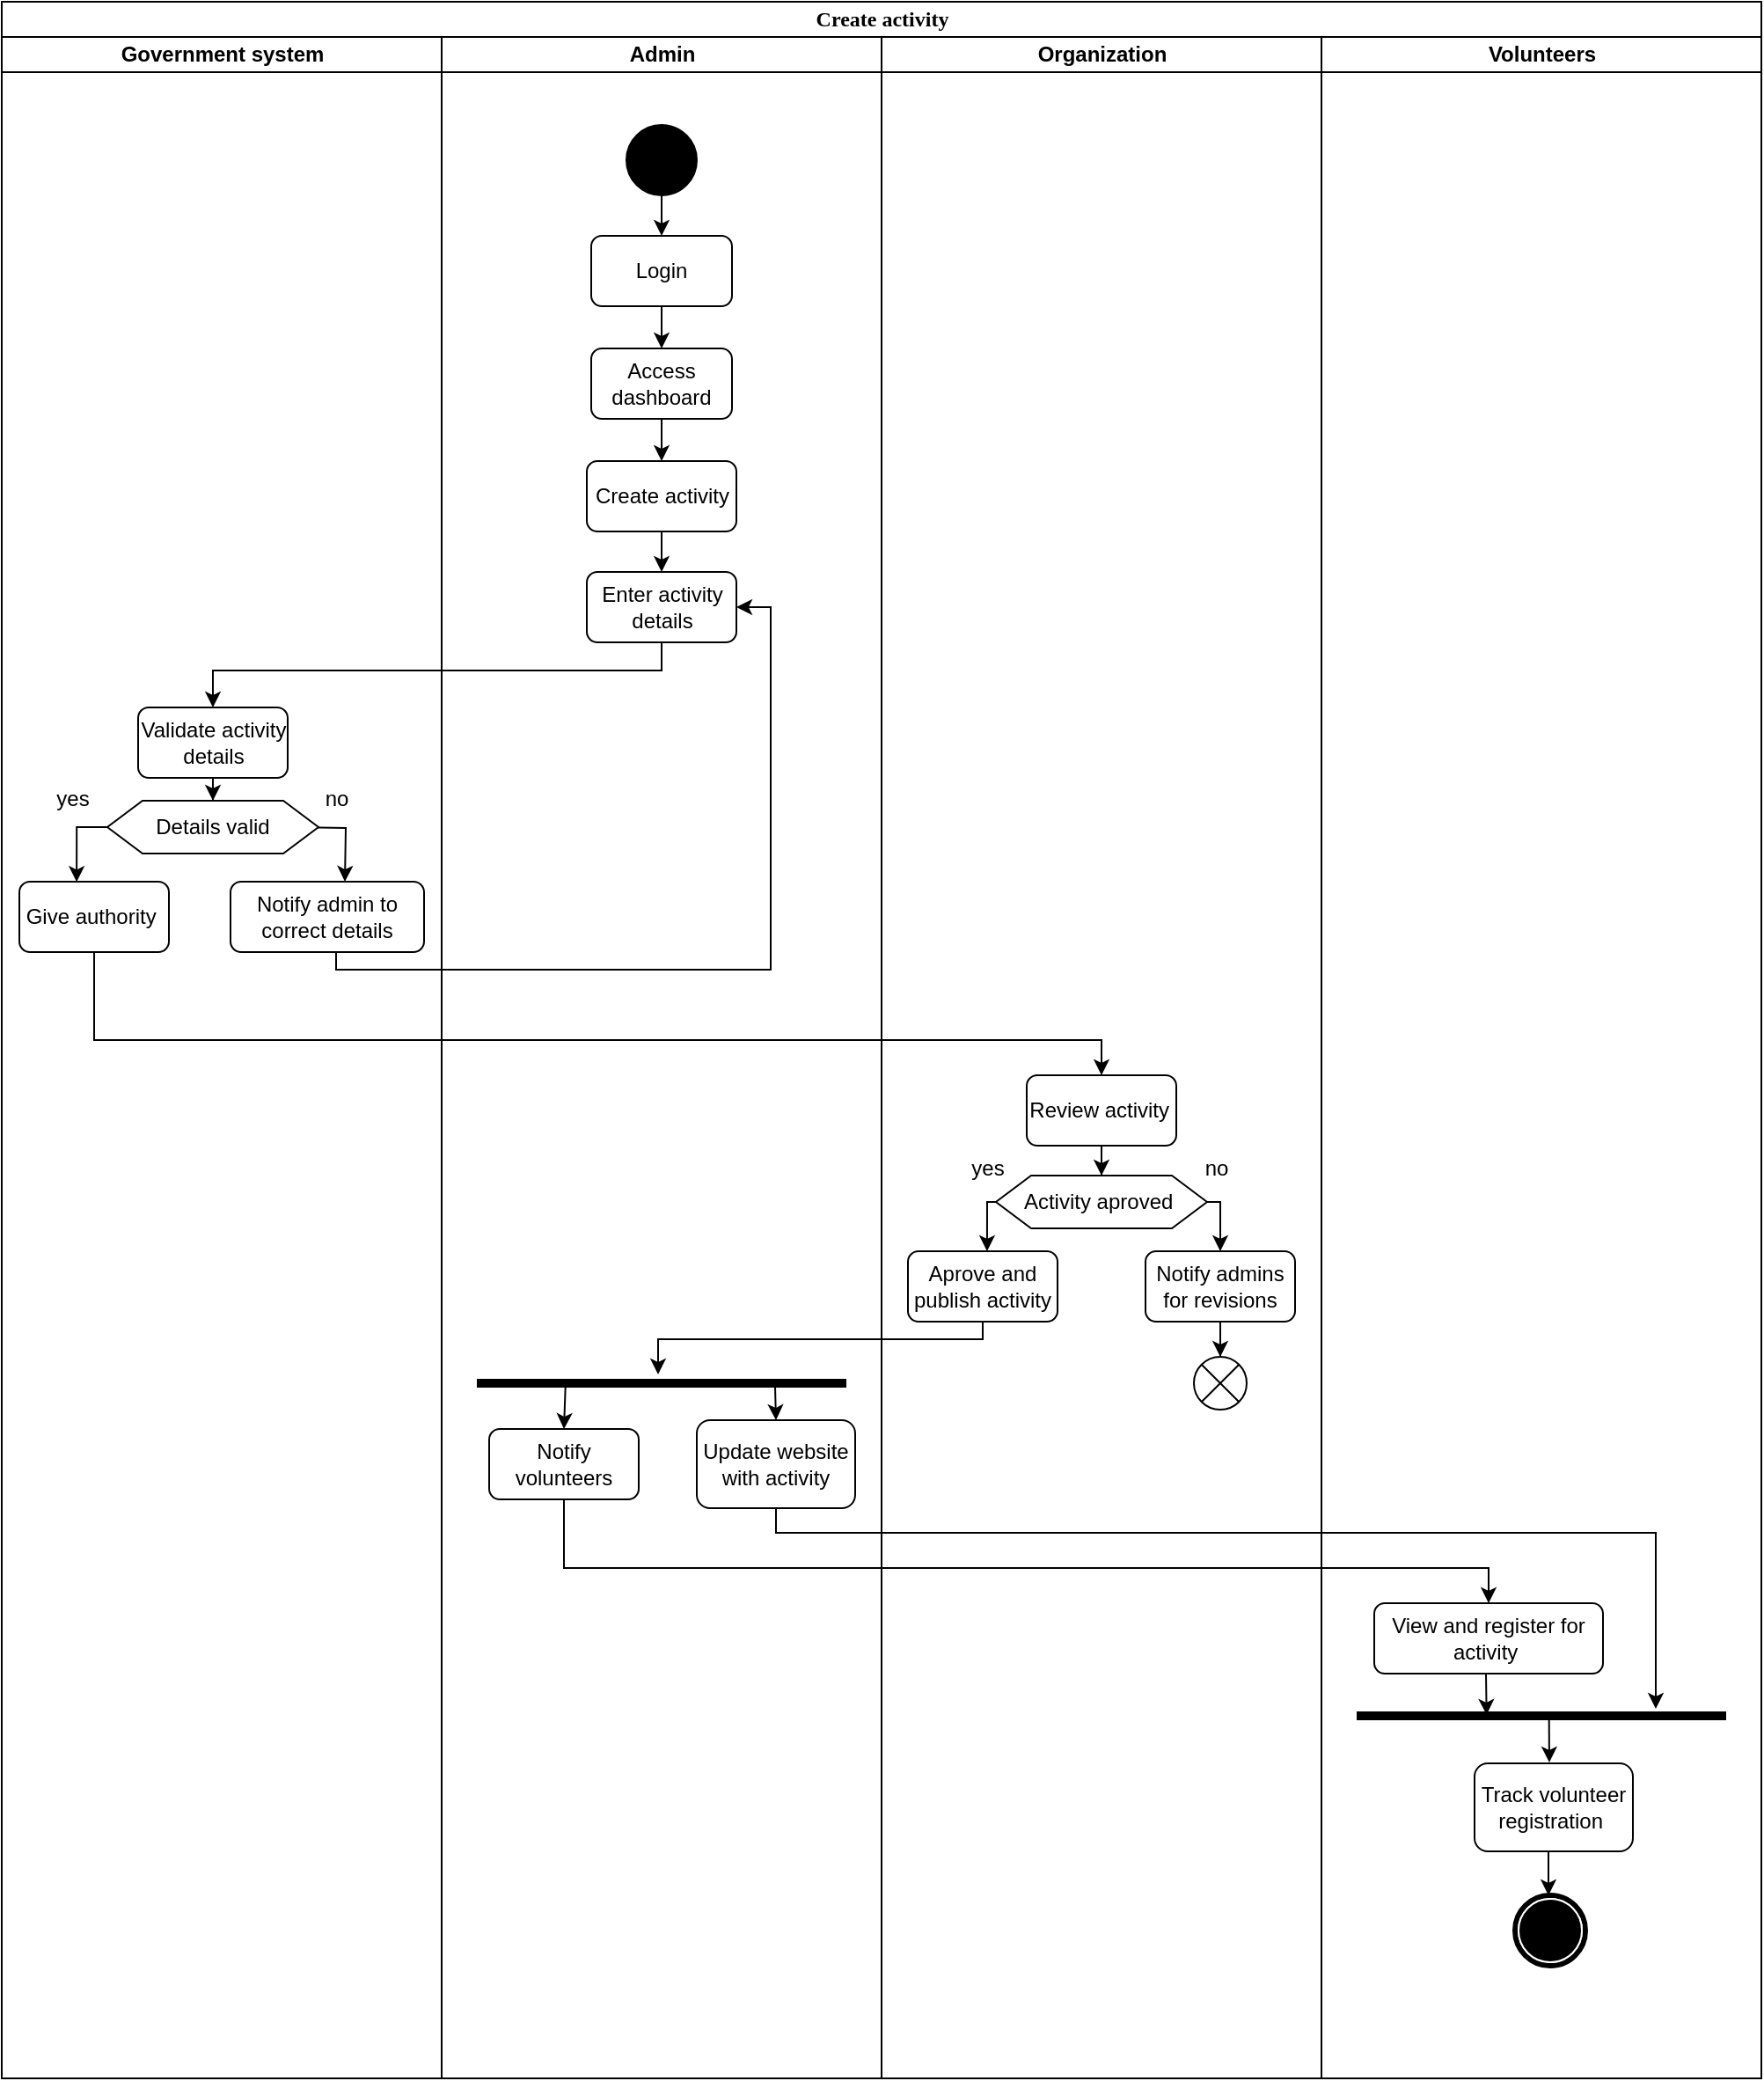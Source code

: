 <mxfile version="24.7.17" pages="3">
  <diagram name="version 1.0" id="0783ab3e-0a74-02c8-0abd-f7b4e66b4bec">
    <mxGraphModel grid="1" page="1" gridSize="10" guides="1" tooltips="1" connect="1" arrows="1" fold="1" pageScale="1" pageWidth="850" pageHeight="1100" background="none" math="0" shadow="0">
      <root>
        <mxCell id="0" />
        <mxCell id="1" parent="0" />
        <mxCell id="1c1d494c118603dd-1" value="Create activity" style="swimlane;html=1;childLayout=stackLayout;startSize=20;rounded=0;shadow=0;comic=0;labelBackgroundColor=none;strokeWidth=1;fontFamily=Verdana;fontSize=12;align=center;movable=1;resizable=1;rotatable=1;deletable=1;editable=1;locked=0;connectable=1;" vertex="1" parent="1">
          <mxGeometry x="40" y="60" width="1000" height="1180" as="geometry" />
        </mxCell>
        <mxCell id="1c1d494c118603dd-2" value="Government system" style="swimlane;html=1;startSize=20;" vertex="1" parent="1c1d494c118603dd-1">
          <mxGeometry y="20" width="250" height="1160" as="geometry" />
        </mxCell>
        <mxCell id="l3PHcp_UNR0-YnwFGh_g-40" value="" style="edgeStyle=orthogonalEdgeStyle;rounded=0;orthogonalLoop=1;jettySize=auto;html=1;entryX=0.5;entryY=0;entryDx=0;entryDy=0;" edge="1" parent="1c1d494c118603dd-2" source="l3PHcp_UNR0-YnwFGh_g-9" target="l3PHcp_UNR0-YnwFGh_g-13">
          <mxGeometry relative="1" as="geometry" />
        </mxCell>
        <mxCell id="l3PHcp_UNR0-YnwFGh_g-9" value="Validate activity details" style="rounded=1;whiteSpace=wrap;html=1;" vertex="1" parent="1c1d494c118603dd-2">
          <mxGeometry x="77.5" y="381" width="85" height="40" as="geometry" />
        </mxCell>
        <mxCell id="pMbYkl4g1VnDAJhUm7BP-1" style="edgeStyle=orthogonalEdgeStyle;rounded=0;orthogonalLoop=1;jettySize=auto;html=1;" edge="1" parent="1c1d494c118603dd-2">
          <mxGeometry relative="1" as="geometry">
            <mxPoint x="195" y="480" as="targetPoint" />
            <mxPoint x="164.947" y="449.04" as="sourcePoint" />
          </mxGeometry>
        </mxCell>
        <mxCell id="l3PHcp_UNR0-YnwFGh_g-13" value="Details valid" style="shape=hexagon;perimeter=hexagonPerimeter2;whiteSpace=wrap;html=1;fixedSize=1;" vertex="1" parent="1c1d494c118603dd-2">
          <mxGeometry x="60" y="434" width="120" height="30" as="geometry" />
        </mxCell>
        <mxCell id="l3PHcp_UNR0-YnwFGh_g-10" value="Give authority&amp;nbsp;" style="rounded=1;whiteSpace=wrap;html=1;" vertex="1" parent="1c1d494c118603dd-2">
          <mxGeometry x="10" y="480" width="85" height="40" as="geometry" />
        </mxCell>
        <mxCell id="l3PHcp_UNR0-YnwFGh_g-14" value="Notify admin to correct details" style="rounded=1;whiteSpace=wrap;html=1;" vertex="1" parent="1c1d494c118603dd-2">
          <mxGeometry x="130" y="480" width="110" height="40" as="geometry" />
        </mxCell>
        <mxCell id="pMbYkl4g1VnDAJhUm7BP-2" style="edgeStyle=orthogonalEdgeStyle;rounded=0;orthogonalLoop=1;jettySize=auto;html=1;exitX=0;exitY=0.5;exitDx=0;exitDy=0;entryX=0.383;entryY=0.004;entryDx=0;entryDy=0;entryPerimeter=0;" edge="1" parent="1c1d494c118603dd-2" source="l3PHcp_UNR0-YnwFGh_g-13" target="l3PHcp_UNR0-YnwFGh_g-10">
          <mxGeometry relative="1" as="geometry">
            <mxPoint x="40.05" y="480" as="targetPoint" />
            <mxPoint x="9.997" y="449.04" as="sourcePoint" />
          </mxGeometry>
        </mxCell>
        <mxCell id="1c1d494c118603dd-3" value="Admin" style="swimlane;html=1;startSize=20;" vertex="1" parent="1c1d494c118603dd-1">
          <mxGeometry x="250" y="20" width="250" height="1160" as="geometry" />
        </mxCell>
        <mxCell id="l3PHcp_UNR0-YnwFGh_g-19" value="Notify volunteers" style="rounded=1;whiteSpace=wrap;html=1;" vertex="1" parent="1c1d494c118603dd-3">
          <mxGeometry x="27" y="791" width="85" height="40" as="geometry" />
        </mxCell>
        <mxCell id="60571a20871a0731-4" value="" style="ellipse;whiteSpace=wrap;html=1;rounded=0;shadow=0;comic=0;labelBackgroundColor=none;strokeWidth=1;fillColor=#000000;fontFamily=Verdana;fontSize=12;align=center;" vertex="1" parent="1c1d494c118603dd-3">
          <mxGeometry x="105" y="50" width="40" height="40" as="geometry" />
        </mxCell>
        <mxCell id="l3PHcp_UNR0-YnwFGh_g-33" value="" style="edgeStyle=orthogonalEdgeStyle;rounded=0;orthogonalLoop=1;jettySize=auto;html=1;entryX=0.5;entryY=0;entryDx=0;entryDy=0;" edge="1" parent="1c1d494c118603dd-3" source="l3PHcp_UNR0-YnwFGh_g-4" target="l3PHcp_UNR0-YnwFGh_g-2">
          <mxGeometry relative="1" as="geometry" />
        </mxCell>
        <mxCell id="l3PHcp_UNR0-YnwFGh_g-4" value="Login" style="rounded=1;whiteSpace=wrap;html=1;" vertex="1" parent="1c1d494c118603dd-3">
          <mxGeometry x="85" y="113" width="80" height="40" as="geometry" />
        </mxCell>
        <mxCell id="l3PHcp_UNR0-YnwFGh_g-7" value="" style="edgeStyle=orthogonalEdgeStyle;rounded=0;orthogonalLoop=1;jettySize=auto;html=1;" edge="1" parent="1c1d494c118603dd-3" source="60571a20871a0731-4" target="l3PHcp_UNR0-YnwFGh_g-4">
          <mxGeometry relative="1" as="geometry" />
        </mxCell>
        <mxCell id="l3PHcp_UNR0-YnwFGh_g-37" value="" style="edgeStyle=orthogonalEdgeStyle;rounded=0;orthogonalLoop=1;jettySize=auto;html=1;entryX=0.5;entryY=0;entryDx=0;entryDy=0;" edge="1" parent="1c1d494c118603dd-3" source="l3PHcp_UNR0-YnwFGh_g-2" target="l3PHcp_UNR0-YnwFGh_g-5">
          <mxGeometry relative="1" as="geometry" />
        </mxCell>
        <mxCell id="l3PHcp_UNR0-YnwFGh_g-2" value="Access dashboard" style="rounded=1;whiteSpace=wrap;html=1;" vertex="1" parent="1c1d494c118603dd-3">
          <mxGeometry x="85" y="177" width="80" height="40" as="geometry" />
        </mxCell>
        <mxCell id="l3PHcp_UNR0-YnwFGh_g-38" value="" style="edgeStyle=orthogonalEdgeStyle;rounded=0;orthogonalLoop=1;jettySize=auto;html=1;" edge="1" parent="1c1d494c118603dd-3" source="l3PHcp_UNR0-YnwFGh_g-5" target="l3PHcp_UNR0-YnwFGh_g-8">
          <mxGeometry relative="1" as="geometry" />
        </mxCell>
        <mxCell id="l3PHcp_UNR0-YnwFGh_g-5" value="Create activity" style="rounded=1;whiteSpace=wrap;html=1;" vertex="1" parent="1c1d494c118603dd-3">
          <mxGeometry x="82.5" y="241" width="85" height="40" as="geometry" />
        </mxCell>
        <mxCell id="l3PHcp_UNR0-YnwFGh_g-8" value="Enter activity details" style="rounded=1;whiteSpace=wrap;html=1;" vertex="1" parent="1c1d494c118603dd-3">
          <mxGeometry x="82.5" y="304" width="85" height="40" as="geometry" />
        </mxCell>
        <mxCell id="l3PHcp_UNR0-YnwFGh_g-21" value="Update website with activity" style="rounded=1;whiteSpace=wrap;html=1;" vertex="1" parent="1c1d494c118603dd-3">
          <mxGeometry x="145" y="786" width="90" height="50" as="geometry" />
        </mxCell>
        <mxCell id="l3PHcp_UNR0-YnwFGh_g-57" value="" style="line;strokeWidth=5;fillColor=none;align=left;verticalAlign=middle;spacingTop=-1;spacingLeft=3;spacingRight=3;rotatable=0;labelPosition=right;points=[];portConstraint=eastwest;strokeColor=inherit;" vertex="1" parent="1c1d494c118603dd-3">
          <mxGeometry x="20" y="761" width="210" height="8" as="geometry" />
        </mxCell>
        <mxCell id="l3PHcp_UNR0-YnwFGh_g-60" value="" style="endArrow=classic;html=1;rounded=0;exitX=0.807;exitY=0.622;exitDx=0;exitDy=0;exitPerimeter=0;entryX=0.5;entryY=0;entryDx=0;entryDy=0;" edge="1" parent="1c1d494c118603dd-3" source="l3PHcp_UNR0-YnwFGh_g-57" target="l3PHcp_UNR0-YnwFGh_g-21">
          <mxGeometry width="50" height="50" relative="1" as="geometry">
            <mxPoint x="140" y="740" as="sourcePoint" />
            <mxPoint x="190" y="690" as="targetPoint" />
          </mxGeometry>
        </mxCell>
        <mxCell id="l3PHcp_UNR0-YnwFGh_g-59" value="" style="endArrow=classic;html=1;rounded=0;exitX=0.24;exitY=0.572;exitDx=0;exitDy=0;exitPerimeter=0;entryX=0.5;entryY=0;entryDx=0;entryDy=0;" edge="1" parent="1c1d494c118603dd-3" source="l3PHcp_UNR0-YnwFGh_g-57" target="l3PHcp_UNR0-YnwFGh_g-19">
          <mxGeometry width="50" height="50" relative="1" as="geometry">
            <mxPoint x="130" y="730" as="sourcePoint" />
            <mxPoint x="180" y="680" as="targetPoint" />
          </mxGeometry>
        </mxCell>
        <mxCell id="1c1d494c118603dd-4" value="Organization" style="swimlane;html=1;startSize=20;" vertex="1" parent="1c1d494c118603dd-1">
          <mxGeometry x="500" y="20" width="250" height="1160" as="geometry" />
        </mxCell>
        <mxCell id="l3PHcp_UNR0-YnwFGh_g-46" value="" style="edgeStyle=orthogonalEdgeStyle;rounded=0;orthogonalLoop=1;jettySize=auto;html=1;entryX=0.5;entryY=0;entryDx=0;entryDy=0;" edge="1" parent="1c1d494c118603dd-4" source="l3PHcp_UNR0-YnwFGh_g-15" target="l3PHcp_UNR0-YnwFGh_g-16">
          <mxGeometry relative="1" as="geometry" />
        </mxCell>
        <mxCell id="l3PHcp_UNR0-YnwFGh_g-15" value="Review activity&amp;nbsp;" style="rounded=1;whiteSpace=wrap;html=1;" vertex="1" parent="1c1d494c118603dd-4">
          <mxGeometry x="82.5" y="590" width="85" height="40" as="geometry" />
        </mxCell>
        <mxCell id="l3PHcp_UNR0-YnwFGh_g-47" style="edgeStyle=orthogonalEdgeStyle;rounded=0;orthogonalLoop=1;jettySize=auto;html=1;entryX=0.5;entryY=0;entryDx=0;entryDy=0;" edge="1" parent="1c1d494c118603dd-4" source="l3PHcp_UNR0-YnwFGh_g-16" target="l3PHcp_UNR0-YnwFGh_g-18">
          <mxGeometry relative="1" as="geometry">
            <Array as="points">
              <mxPoint x="193" y="662" />
            </Array>
          </mxGeometry>
        </mxCell>
        <mxCell id="l3PHcp_UNR0-YnwFGh_g-16" value="Activity aproved&amp;nbsp;" style="shape=hexagon;perimeter=hexagonPerimeter2;whiteSpace=wrap;html=1;fixedSize=1;" vertex="1" parent="1c1d494c118603dd-4">
          <mxGeometry x="65" y="647" width="120" height="30" as="geometry" />
        </mxCell>
        <mxCell id="l3PHcp_UNR0-YnwFGh_g-17" value="Aprove and publish activity" style="rounded=1;whiteSpace=wrap;html=1;" vertex="1" parent="1c1d494c118603dd-4">
          <mxGeometry x="15" y="690" width="85" height="40" as="geometry" />
        </mxCell>
        <mxCell id="l3PHcp_UNR0-YnwFGh_g-79" value="" style="edgeStyle=orthogonalEdgeStyle;rounded=0;orthogonalLoop=1;jettySize=auto;html=1;" edge="1" parent="1c1d494c118603dd-4" source="l3PHcp_UNR0-YnwFGh_g-18" target="l3PHcp_UNR0-YnwFGh_g-78">
          <mxGeometry relative="1" as="geometry" />
        </mxCell>
        <mxCell id="l3PHcp_UNR0-YnwFGh_g-18" value="Notify admins for revisions" style="rounded=1;whiteSpace=wrap;html=1;" vertex="1" parent="1c1d494c118603dd-4">
          <mxGeometry x="150" y="690" width="85" height="40" as="geometry" />
        </mxCell>
        <mxCell id="l3PHcp_UNR0-YnwFGh_g-53" style="edgeStyle=orthogonalEdgeStyle;rounded=0;orthogonalLoop=1;jettySize=auto;html=1;entryX=0.529;entryY=0;entryDx=0;entryDy=0;entryPerimeter=0;exitX=0;exitY=0.5;exitDx=0;exitDy=0;" edge="1" parent="1c1d494c118603dd-4" source="l3PHcp_UNR0-YnwFGh_g-16" target="l3PHcp_UNR0-YnwFGh_g-17">
          <mxGeometry relative="1" as="geometry">
            <Array as="points">
              <mxPoint x="60" y="662" />
            </Array>
          </mxGeometry>
        </mxCell>
        <mxCell id="l3PHcp_UNR0-YnwFGh_g-78" value="" style="shape=sumEllipse;perimeter=ellipsePerimeter;whiteSpace=wrap;html=1;backgroundOutline=1;" vertex="1" parent="1c1d494c118603dd-4">
          <mxGeometry x="177.5" y="750" width="30" height="30" as="geometry" />
        </mxCell>
        <mxCell id="l3PHcp_UNR0-YnwFGh_g-26" value="Volunteers" style="swimlane;html=1;startSize=20;" vertex="1" parent="1c1d494c118603dd-1">
          <mxGeometry x="750" y="20" width="250" height="1160" as="geometry" />
        </mxCell>
        <mxCell id="l3PHcp_UNR0-YnwFGh_g-65" value="" style="edgeStyle=orthogonalEdgeStyle;rounded=0;orthogonalLoop=1;jettySize=auto;html=1;" edge="1" parent="l3PHcp_UNR0-YnwFGh_g-26">
          <mxGeometry relative="1" as="geometry">
            <mxPoint x="129" y="1031" as="sourcePoint" />
            <mxPoint x="129" y="1056" as="targetPoint" />
          </mxGeometry>
        </mxCell>
        <mxCell id="l3PHcp_UNR0-YnwFGh_g-22" value="Track volunteer registration&amp;nbsp;" style="rounded=1;whiteSpace=wrap;html=1;" vertex="1" parent="l3PHcp_UNR0-YnwFGh_g-26">
          <mxGeometry x="87" y="981" width="90" height="50" as="geometry" />
        </mxCell>
        <mxCell id="l3PHcp_UNR0-YnwFGh_g-20" value="View and register for activity&amp;nbsp;" style="rounded=1;whiteSpace=wrap;html=1;" vertex="1" parent="l3PHcp_UNR0-YnwFGh_g-26">
          <mxGeometry x="30" y="890" width="130" height="40" as="geometry" />
        </mxCell>
        <mxCell id="60571a20871a0731-5" value="" style="shape=mxgraph.bpmn.shape;html=1;verticalLabelPosition=bottom;labelBackgroundColor=#ffffff;verticalAlign=top;perimeter=ellipsePerimeter;outline=end;symbol=terminate;rounded=0;shadow=0;comic=0;strokeWidth=1;fontFamily=Verdana;fontSize=12;align=center;" vertex="1" parent="l3PHcp_UNR0-YnwFGh_g-26">
          <mxGeometry x="110" y="1056" width="40" height="40" as="geometry" />
        </mxCell>
        <mxCell id="l3PHcp_UNR0-YnwFGh_g-66" value="" style="line;strokeWidth=5;fillColor=none;align=left;verticalAlign=middle;spacingTop=-1;spacingLeft=3;spacingRight=3;rotatable=0;labelPosition=right;points=[];portConstraint=eastwest;strokeColor=inherit;" vertex="1" parent="l3PHcp_UNR0-YnwFGh_g-26">
          <mxGeometry x="20" y="950" width="210" height="8" as="geometry" />
        </mxCell>
        <mxCell id="l3PHcp_UNR0-YnwFGh_g-72" value="" style="endArrow=classic;html=1;rounded=0;exitX=0.25;exitY=1;exitDx=0;exitDy=0;entryX=0.204;entryY=0.424;entryDx=0;entryDy=0;entryPerimeter=0;" edge="1" parent="l3PHcp_UNR0-YnwFGh_g-26">
          <mxGeometry width="50" height="50" relative="1" as="geometry">
            <mxPoint x="93.5" y="930" as="sourcePoint" />
            <mxPoint x="93.84" y="953.392" as="targetPoint" />
          </mxGeometry>
        </mxCell>
        <mxCell id="l3PHcp_UNR0-YnwFGh_g-80" value="" style="endArrow=classic;html=1;rounded=0;exitX=0.535;exitY=0.795;exitDx=0;exitDy=0;exitPerimeter=0;entryX=0.583;entryY=-0.011;entryDx=0;entryDy=0;entryPerimeter=0;" edge="1" parent="l3PHcp_UNR0-YnwFGh_g-26">
          <mxGeometry width="50" height="50" relative="1" as="geometry">
            <mxPoint x="129.35" y="956.36" as="sourcePoint" />
            <mxPoint x="129.47" y="980.45" as="targetPoint" />
          </mxGeometry>
        </mxCell>
        <mxCell id="l3PHcp_UNR0-YnwFGh_g-39" style="edgeStyle=orthogonalEdgeStyle;rounded=0;orthogonalLoop=1;jettySize=auto;html=1;" edge="1" parent="1c1d494c118603dd-1" source="l3PHcp_UNR0-YnwFGh_g-8" target="l3PHcp_UNR0-YnwFGh_g-9">
          <mxGeometry relative="1" as="geometry">
            <Array as="points">
              <mxPoint x="375" y="380" />
              <mxPoint x="120" y="380" />
            </Array>
          </mxGeometry>
        </mxCell>
        <mxCell id="l3PHcp_UNR0-YnwFGh_g-43" style="edgeStyle=orthogonalEdgeStyle;rounded=0;orthogonalLoop=1;jettySize=auto;html=1;entryX=0.5;entryY=0;entryDx=0;entryDy=0;exitX=0.5;exitY=1;exitDx=0;exitDy=0;" edge="1" parent="1c1d494c118603dd-1" source="l3PHcp_UNR0-YnwFGh_g-10" target="l3PHcp_UNR0-YnwFGh_g-15">
          <mxGeometry relative="1" as="geometry">
            <Array as="points">
              <mxPoint x="53" y="590" />
              <mxPoint x="625" y="590" />
            </Array>
          </mxGeometry>
        </mxCell>
        <mxCell id="l3PHcp_UNR0-YnwFGh_g-58" style="edgeStyle=orthogonalEdgeStyle;rounded=0;orthogonalLoop=1;jettySize=auto;html=1;" edge="1" parent="1c1d494c118603dd-1" source="l3PHcp_UNR0-YnwFGh_g-17">
          <mxGeometry relative="1" as="geometry">
            <mxPoint x="373" y="780" as="targetPoint" />
            <Array as="points">
              <mxPoint x="558" y="760" />
              <mxPoint x="373" y="760" />
            </Array>
          </mxGeometry>
        </mxCell>
        <mxCell id="l3PHcp_UNR0-YnwFGh_g-68" style="edgeStyle=orthogonalEdgeStyle;rounded=0;orthogonalLoop=1;jettySize=auto;html=1;" edge="1" parent="1c1d494c118603dd-1" source="l3PHcp_UNR0-YnwFGh_g-21">
          <mxGeometry relative="1" as="geometry">
            <mxPoint x="940" y="970" as="targetPoint" />
            <Array as="points">
              <mxPoint x="440" y="870" />
              <mxPoint x="940" y="870" />
            </Array>
          </mxGeometry>
        </mxCell>
        <mxCell id="l3PHcp_UNR0-YnwFGh_g-69" style="edgeStyle=orthogonalEdgeStyle;rounded=0;orthogonalLoop=1;jettySize=auto;html=1;" edge="1" parent="1c1d494c118603dd-1" source="l3PHcp_UNR0-YnwFGh_g-19" target="l3PHcp_UNR0-YnwFGh_g-20">
          <mxGeometry relative="1" as="geometry">
            <Array as="points">
              <mxPoint x="320" y="890" />
              <mxPoint x="845" y="890" />
            </Array>
          </mxGeometry>
        </mxCell>
        <mxCell id="xYv9J7rE_h8DD7tO7wKF-1" style="edgeStyle=orthogonalEdgeStyle;rounded=0;orthogonalLoop=1;jettySize=auto;html=1;entryX=1;entryY=0.5;entryDx=0;entryDy=0;" edge="1" parent="1c1d494c118603dd-1" source="l3PHcp_UNR0-YnwFGh_g-14" target="l3PHcp_UNR0-YnwFGh_g-8">
          <mxGeometry relative="1" as="geometry">
            <Array as="points">
              <mxPoint x="190" y="550" />
              <mxPoint x="437" y="550" />
              <mxPoint x="437" y="344" />
            </Array>
          </mxGeometry>
        </mxCell>
        <mxCell id="cUn4-tAd1Hec4JDm66Z5-1" value="no" style="text;html=1;align=center;verticalAlign=middle;resizable=0;points=[];autosize=1;strokeColor=none;fillColor=none;" vertex="1" parent="1">
          <mxGeometry x="210" y="498" width="40" height="30" as="geometry" />
        </mxCell>
        <mxCell id="cUn4-tAd1Hec4JDm66Z5-2" value="yes" style="text;html=1;align=center;verticalAlign=middle;resizable=0;points=[];autosize=1;strokeColor=none;fillColor=none;" vertex="1" parent="1">
          <mxGeometry x="60" y="498" width="40" height="30" as="geometry" />
        </mxCell>
        <mxCell id="cUn4-tAd1Hec4JDm66Z5-3" value="no" style="text;html=1;align=center;verticalAlign=middle;resizable=0;points=[];autosize=1;strokeColor=none;fillColor=none;" vertex="1" parent="1">
          <mxGeometry x="710" y="708" width="40" height="30" as="geometry" />
        </mxCell>
        <mxCell id="cUn4-tAd1Hec4JDm66Z5-4" value="yes" style="text;html=1;align=center;verticalAlign=middle;resizable=0;points=[];autosize=1;strokeColor=none;fillColor=none;" vertex="1" parent="1">
          <mxGeometry x="580" y="708" width="40" height="30" as="geometry" />
        </mxCell>
      </root>
    </mxGraphModel>
  </diagram>
  <diagram id="WG5ZPhpxYsvreA5BsD-o" name="version 1.1">
    <mxGraphModel grid="1" page="1" gridSize="10" guides="1" tooltips="1" connect="1" arrows="1" fold="1" pageScale="1" pageWidth="1600" pageHeight="900" math="0" shadow="0">
      <root>
        <mxCell id="0" />
        <mxCell id="1" parent="0" />
        <mxCell id="-SlDf5tsraCxOT9CFcLu-73" value="Create activity" style="swimlane;html=1;childLayout=stackLayout;startSize=20;rounded=0;shadow=0;comic=0;labelBackgroundColor=none;strokeWidth=1;fontFamily=Verdana;fontSize=12;align=center;movable=1;resizable=1;rotatable=1;deletable=1;editable=1;locked=0;connectable=1;" vertex="1" parent="1">
          <mxGeometry x="50" y="70" width="1250" height="1280" as="geometry" />
        </mxCell>
        <mxCell id="-SlDf5tsraCxOT9CFcLu-74" value="Government system" style="swimlane;html=1;startSize=20;movable=1;resizable=1;rotatable=1;deletable=1;editable=1;locked=0;connectable=1;" vertex="1" parent="-SlDf5tsraCxOT9CFcLu-73">
          <mxGeometry y="20" width="250" height="1260" as="geometry" />
        </mxCell>
        <mxCell id="-SlDf5tsraCxOT9CFcLu-75" value="" style="edgeStyle=orthogonalEdgeStyle;rounded=0;orthogonalLoop=1;jettySize=auto;html=1;entryX=0.5;entryY=0;entryDx=0;entryDy=0;" edge="1" parent="-SlDf5tsraCxOT9CFcLu-74" source="-SlDf5tsraCxOT9CFcLu-76" target="-SlDf5tsraCxOT9CFcLu-78">
          <mxGeometry relative="1" as="geometry" />
        </mxCell>
        <mxCell id="-SlDf5tsraCxOT9CFcLu-76" value="Validate activity details" style="rounded=1;whiteSpace=wrap;html=1;" vertex="1" parent="-SlDf5tsraCxOT9CFcLu-74">
          <mxGeometry x="77.5" y="381" width="85" height="40" as="geometry" />
        </mxCell>
        <mxCell id="-SlDf5tsraCxOT9CFcLu-77" style="edgeStyle=orthogonalEdgeStyle;rounded=0;orthogonalLoop=1;jettySize=auto;html=1;" edge="1" parent="-SlDf5tsraCxOT9CFcLu-74">
          <mxGeometry relative="1" as="geometry">
            <mxPoint x="195" y="480" as="targetPoint" />
            <mxPoint x="164.947" y="449.04" as="sourcePoint" />
          </mxGeometry>
        </mxCell>
        <mxCell id="-SlDf5tsraCxOT9CFcLu-78" value="Details valid" style="shape=hexagon;perimeter=hexagonPerimeter2;whiteSpace=wrap;html=1;fixedSize=1;" vertex="1" parent="-SlDf5tsraCxOT9CFcLu-74">
          <mxGeometry x="60" y="434" width="120" height="30" as="geometry" />
        </mxCell>
        <mxCell id="-SlDf5tsraCxOT9CFcLu-79" value="Give authority&amp;nbsp;" style="rounded=1;whiteSpace=wrap;html=1;" vertex="1" parent="-SlDf5tsraCxOT9CFcLu-74">
          <mxGeometry x="10" y="480" width="85" height="40" as="geometry" />
        </mxCell>
        <mxCell id="-SlDf5tsraCxOT9CFcLu-80" value="Notify admin to correct details" style="rounded=1;whiteSpace=wrap;html=1;" vertex="1" parent="-SlDf5tsraCxOT9CFcLu-74">
          <mxGeometry x="130" y="480" width="110" height="40" as="geometry" />
        </mxCell>
        <mxCell id="-SlDf5tsraCxOT9CFcLu-81" style="edgeStyle=orthogonalEdgeStyle;rounded=0;orthogonalLoop=1;jettySize=auto;html=1;exitX=0;exitY=0.5;exitDx=0;exitDy=0;entryX=0.383;entryY=0.004;entryDx=0;entryDy=0;entryPerimeter=0;" edge="1" parent="-SlDf5tsraCxOT9CFcLu-74" source="-SlDf5tsraCxOT9CFcLu-78" target="-SlDf5tsraCxOT9CFcLu-79">
          <mxGeometry relative="1" as="geometry">
            <mxPoint x="40.05" y="480" as="targetPoint" />
            <mxPoint x="9.997" y="449.04" as="sourcePoint" />
          </mxGeometry>
        </mxCell>
        <mxCell id="-SlDf5tsraCxOT9CFcLu-82" value="Admin" style="swimlane;html=1;startSize=20;movable=1;resizable=1;rotatable=1;deletable=1;editable=1;locked=0;connectable=1;" vertex="1" parent="-SlDf5tsraCxOT9CFcLu-73">
          <mxGeometry x="250" y="20" width="250" height="1260" as="geometry" />
        </mxCell>
        <mxCell id="-SlDf5tsraCxOT9CFcLu-83" value="Notify volunteers" style="rounded=1;whiteSpace=wrap;html=1;" vertex="1" parent="-SlDf5tsraCxOT9CFcLu-82">
          <mxGeometry x="27" y="921" width="85" height="40" as="geometry" />
        </mxCell>
        <mxCell id="-SlDf5tsraCxOT9CFcLu-84" value="" style="ellipse;whiteSpace=wrap;html=1;rounded=0;shadow=0;comic=0;labelBackgroundColor=none;strokeWidth=1;fillColor=#000000;fontFamily=Verdana;fontSize=12;align=center;" vertex="1" parent="-SlDf5tsraCxOT9CFcLu-82">
          <mxGeometry x="105" y="50" width="40" height="40" as="geometry" />
        </mxCell>
        <mxCell id="-SlDf5tsraCxOT9CFcLu-85" value="" style="edgeStyle=orthogonalEdgeStyle;rounded=0;orthogonalLoop=1;jettySize=auto;html=1;entryX=0.5;entryY=0;entryDx=0;entryDy=0;" edge="1" parent="-SlDf5tsraCxOT9CFcLu-82" source="-SlDf5tsraCxOT9CFcLu-86" target="-SlDf5tsraCxOT9CFcLu-89">
          <mxGeometry relative="1" as="geometry" />
        </mxCell>
        <mxCell id="-SlDf5tsraCxOT9CFcLu-86" value="Login" style="rounded=1;whiteSpace=wrap;html=1;" vertex="1" parent="-SlDf5tsraCxOT9CFcLu-82">
          <mxGeometry x="85" y="113" width="80" height="40" as="geometry" />
        </mxCell>
        <mxCell id="-SlDf5tsraCxOT9CFcLu-87" value="" style="edgeStyle=orthogonalEdgeStyle;rounded=0;orthogonalLoop=1;jettySize=auto;html=1;" edge="1" parent="-SlDf5tsraCxOT9CFcLu-82" source="-SlDf5tsraCxOT9CFcLu-84" target="-SlDf5tsraCxOT9CFcLu-86">
          <mxGeometry relative="1" as="geometry" />
        </mxCell>
        <mxCell id="-SlDf5tsraCxOT9CFcLu-88" value="" style="edgeStyle=orthogonalEdgeStyle;rounded=0;orthogonalLoop=1;jettySize=auto;html=1;entryX=0.5;entryY=0;entryDx=0;entryDy=0;" edge="1" parent="-SlDf5tsraCxOT9CFcLu-82" source="-SlDf5tsraCxOT9CFcLu-89" target="-SlDf5tsraCxOT9CFcLu-91">
          <mxGeometry relative="1" as="geometry" />
        </mxCell>
        <mxCell id="-SlDf5tsraCxOT9CFcLu-89" value="Access dashboard" style="rounded=1;whiteSpace=wrap;html=1;" vertex="1" parent="-SlDf5tsraCxOT9CFcLu-82">
          <mxGeometry x="85" y="177" width="80" height="40" as="geometry" />
        </mxCell>
        <mxCell id="-SlDf5tsraCxOT9CFcLu-90" value="" style="edgeStyle=orthogonalEdgeStyle;rounded=0;orthogonalLoop=1;jettySize=auto;html=1;" edge="1" parent="-SlDf5tsraCxOT9CFcLu-82" source="-SlDf5tsraCxOT9CFcLu-91" target="-SlDf5tsraCxOT9CFcLu-92">
          <mxGeometry relative="1" as="geometry" />
        </mxCell>
        <mxCell id="-SlDf5tsraCxOT9CFcLu-91" value="Create activity" style="rounded=1;whiteSpace=wrap;html=1;" vertex="1" parent="-SlDf5tsraCxOT9CFcLu-82">
          <mxGeometry x="82.5" y="241" width="85" height="40" as="geometry" />
        </mxCell>
        <mxCell id="-SlDf5tsraCxOT9CFcLu-92" value="Enter activity details" style="rounded=1;whiteSpace=wrap;html=1;" vertex="1" parent="-SlDf5tsraCxOT9CFcLu-82">
          <mxGeometry x="82.5" y="304" width="85" height="40" as="geometry" />
        </mxCell>
        <mxCell id="-SlDf5tsraCxOT9CFcLu-93" value="Update website with activity" style="rounded=1;whiteSpace=wrap;html=1;" vertex="1" parent="-SlDf5tsraCxOT9CFcLu-82">
          <mxGeometry x="145" y="916" width="90" height="50" as="geometry" />
        </mxCell>
        <mxCell id="-SlDf5tsraCxOT9CFcLu-94" value="" style="line;strokeWidth=5;fillColor=none;align=left;verticalAlign=middle;spacingTop=-1;spacingLeft=3;spacingRight=3;rotatable=0;labelPosition=right;points=[];portConstraint=eastwest;strokeColor=inherit;" vertex="1" parent="-SlDf5tsraCxOT9CFcLu-82">
          <mxGeometry x="20" y="891" width="210" height="8" as="geometry" />
        </mxCell>
        <mxCell id="-SlDf5tsraCxOT9CFcLu-95" value="" style="endArrow=classic;html=1;rounded=0;exitX=0.807;exitY=0.622;exitDx=0;exitDy=0;exitPerimeter=0;entryX=0.5;entryY=0;entryDx=0;entryDy=0;" edge="1" parent="-SlDf5tsraCxOT9CFcLu-82" source="-SlDf5tsraCxOT9CFcLu-94" target="-SlDf5tsraCxOT9CFcLu-93">
          <mxGeometry width="50" height="50" relative="1" as="geometry">
            <mxPoint x="140" y="870" as="sourcePoint" />
            <mxPoint x="190" y="820" as="targetPoint" />
          </mxGeometry>
        </mxCell>
        <mxCell id="-SlDf5tsraCxOT9CFcLu-96" value="" style="endArrow=classic;html=1;rounded=0;exitX=0.24;exitY=0.572;exitDx=0;exitDy=0;exitPerimeter=0;entryX=0.5;entryY=0;entryDx=0;entryDy=0;" edge="1" parent="-SlDf5tsraCxOT9CFcLu-82" source="-SlDf5tsraCxOT9CFcLu-94" target="-SlDf5tsraCxOT9CFcLu-83">
          <mxGeometry width="50" height="50" relative="1" as="geometry">
            <mxPoint x="130" y="860" as="sourcePoint" />
            <mxPoint x="180" y="810" as="targetPoint" />
          </mxGeometry>
        </mxCell>
        <mxCell id="-SlDf5tsraCxOT9CFcLu-97" style="edgeStyle=orthogonalEdgeStyle;rounded=0;orthogonalLoop=1;jettySize=auto;html=1;" edge="1" parent="-SlDf5tsraCxOT9CFcLu-73" source="-SlDf5tsraCxOT9CFcLu-92" target="-SlDf5tsraCxOT9CFcLu-76">
          <mxGeometry relative="1" as="geometry">
            <Array as="points">
              <mxPoint x="375" y="380" />
              <mxPoint x="120" y="380" />
            </Array>
          </mxGeometry>
        </mxCell>
        <mxCell id="-SlDf5tsraCxOT9CFcLu-98" style="edgeStyle=orthogonalEdgeStyle;rounded=0;orthogonalLoop=1;jettySize=auto;html=1;entryX=0.5;entryY=0;entryDx=0;entryDy=0;exitX=0.5;exitY=1;exitDx=0;exitDy=0;movable=1;resizable=1;rotatable=1;deletable=1;editable=1;locked=0;connectable=1;" edge="1" parent="-SlDf5tsraCxOT9CFcLu-73" source="-SlDf5tsraCxOT9CFcLu-79" target="-SlDf5tsraCxOT9CFcLu-102">
          <mxGeometry relative="1" as="geometry">
            <Array as="points">
              <mxPoint x="53" y="570" />
              <mxPoint x="760" y="570" />
            </Array>
          </mxGeometry>
        </mxCell>
        <mxCell id="-SlDf5tsraCxOT9CFcLu-99" style="edgeStyle=orthogonalEdgeStyle;rounded=0;orthogonalLoop=1;jettySize=auto;html=1;entryX=1;entryY=0.5;entryDx=0;entryDy=0;" edge="1" parent="-SlDf5tsraCxOT9CFcLu-73" source="-SlDf5tsraCxOT9CFcLu-80" target="-SlDf5tsraCxOT9CFcLu-92">
          <mxGeometry relative="1" as="geometry">
            <Array as="points">
              <mxPoint x="190" y="550" />
              <mxPoint x="437" y="550" />
              <mxPoint x="437" y="344" />
            </Array>
          </mxGeometry>
        </mxCell>
        <mxCell id="-SlDf5tsraCxOT9CFcLu-100" value="Organization" style="swimlane;html=1;startSize=20;movable=1;resizable=1;rotatable=1;deletable=1;editable=1;locked=0;connectable=1;" vertex="1" parent="-SlDf5tsraCxOT9CFcLu-73">
          <mxGeometry x="500" y="20" width="500" height="1260" as="geometry" />
        </mxCell>
        <mxCell id="-SlDf5tsraCxOT9CFcLu-101" style="edgeStyle=orthogonalEdgeStyle;rounded=0;orthogonalLoop=1;jettySize=auto;html=1;exitX=0.502;exitY=1.047;exitDx=0;exitDy=0;exitPerimeter=0;" edge="1" parent="-SlDf5tsraCxOT9CFcLu-100" source="-SlDf5tsraCxOT9CFcLu-102">
          <mxGeometry relative="1" as="geometry">
            <mxPoint x="259.5" y="630" as="targetPoint" />
            <mxPoint x="259.494" y="610" as="sourcePoint" />
          </mxGeometry>
        </mxCell>
        <mxCell id="-SlDf5tsraCxOT9CFcLu-102" value="Review activity&amp;nbsp;" style="rounded=1;whiteSpace=wrap;html=1;" vertex="1" parent="-SlDf5tsraCxOT9CFcLu-100">
          <mxGeometry x="217" y="559" width="85" height="40" as="geometry" />
        </mxCell>
        <mxCell id="-SlDf5tsraCxOT9CFcLu-103" style="edgeStyle=orthogonalEdgeStyle;rounded=0;orthogonalLoop=1;jettySize=auto;html=1;exitX=0;exitY=0.5;exitDx=0;exitDy=0;" edge="1" parent="-SlDf5tsraCxOT9CFcLu-100" source="-SlDf5tsraCxOT9CFcLu-104" target="-SlDf5tsraCxOT9CFcLu-105">
          <mxGeometry relative="1" as="geometry">
            <Array as="points">
              <mxPoint x="40" y="739" />
            </Array>
          </mxGeometry>
        </mxCell>
        <mxCell id="-SlDf5tsraCxOT9CFcLu-104" value="Activity aproved&amp;nbsp;" style="shape=hexagon;perimeter=hexagonPerimeter2;whiteSpace=wrap;html=1;fixedSize=1;" vertex="1" parent="-SlDf5tsraCxOT9CFcLu-100">
          <mxGeometry x="52.5" y="724" width="120" height="30" as="geometry" />
        </mxCell>
        <mxCell id="-SlDf5tsraCxOT9CFcLu-105" value="Aprove and publish activity" style="rounded=1;whiteSpace=wrap;html=1;" vertex="1" parent="-SlDf5tsraCxOT9CFcLu-100">
          <mxGeometry x="7" y="762" width="85" height="40" as="geometry" />
        </mxCell>
        <mxCell id="-SlDf5tsraCxOT9CFcLu-106" style="edgeStyle=orthogonalEdgeStyle;rounded=0;orthogonalLoop=1;jettySize=auto;html=1;entryX=0;entryY=0.5;entryDx=0;entryDy=0;" edge="1" parent="-SlDf5tsraCxOT9CFcLu-100" source="-SlDf5tsraCxOT9CFcLu-107" target="-SlDf5tsraCxOT9CFcLu-128">
          <mxGeometry relative="1" as="geometry">
            <mxPoint x="380" y="889" as="targetPoint" />
            <Array as="points">
              <mxPoint x="189" y="834" />
            </Array>
          </mxGeometry>
        </mxCell>
        <mxCell id="-SlDf5tsraCxOT9CFcLu-107" value="Notify admins for revisions" style="rounded=1;whiteSpace=wrap;html=1;" vertex="1" parent="-SlDf5tsraCxOT9CFcLu-100">
          <mxGeometry x="145" y="762" width="85" height="40" as="geometry" />
        </mxCell>
        <mxCell id="-SlDf5tsraCxOT9CFcLu-108" value="" style="shape=sumEllipse;perimeter=ellipsePerimeter;whiteSpace=wrap;html=1;backgroundOutline=1;" vertex="1" parent="-SlDf5tsraCxOT9CFcLu-100">
          <mxGeometry x="400" y="868" width="30" height="30" as="geometry" />
        </mxCell>
        <mxCell id="-SlDf5tsraCxOT9CFcLu-109" value="" style="line;strokeWidth=5;fillColor=none;align=left;verticalAlign=middle;spacingTop=-1;spacingLeft=3;spacingRight=3;rotatable=0;labelPosition=right;points=[];portConstraint=eastwest;strokeColor=inherit;" vertex="1" parent="-SlDf5tsraCxOT9CFcLu-100">
          <mxGeometry x="155" y="629" width="210" height="8" as="geometry" />
        </mxCell>
        <mxCell id="-SlDf5tsraCxOT9CFcLu-110" value="Check availability" style="rounded=1;whiteSpace=wrap;html=1;" vertex="1" parent="-SlDf5tsraCxOT9CFcLu-100">
          <mxGeometry x="70" y="669" width="85" height="40" as="geometry" />
        </mxCell>
        <mxCell id="-SlDf5tsraCxOT9CFcLu-111" value="Check resources" style="rounded=1;whiteSpace=wrap;html=1;" vertex="1" parent="-SlDf5tsraCxOT9CFcLu-100">
          <mxGeometry x="328" y="669" width="85" height="40" as="geometry" />
        </mxCell>
        <mxCell id="-SlDf5tsraCxOT9CFcLu-112" value="" style="endArrow=classic;html=1;rounded=0;edgeStyle=orthogonalEdgeStyle;exitX=0.277;exitY=0.867;exitDx=0;exitDy=0;exitPerimeter=0;entryX=0.527;entryY=0.013;entryDx=0;entryDy=0;entryPerimeter=0;" edge="1" parent="-SlDf5tsraCxOT9CFcLu-100" source="-SlDf5tsraCxOT9CFcLu-109" target="-SlDf5tsraCxOT9CFcLu-110">
          <mxGeometry width="50" height="50" relative="1" as="geometry">
            <mxPoint x="70" y="719" as="sourcePoint" />
            <mxPoint x="120" y="669" as="targetPoint" />
            <Array as="points">
              <mxPoint x="213" y="649" />
              <mxPoint x="115" y="649" />
              <mxPoint x="115" y="670" />
            </Array>
          </mxGeometry>
        </mxCell>
        <mxCell id="-SlDf5tsraCxOT9CFcLu-113" style="edgeStyle=orthogonalEdgeStyle;rounded=0;orthogonalLoop=1;jettySize=auto;html=1;" edge="1" parent="-SlDf5tsraCxOT9CFcLu-100" source="-SlDf5tsraCxOT9CFcLu-115">
          <mxGeometry relative="1" as="geometry">
            <mxPoint x="450.091" y="763" as="targetPoint" />
            <Array as="points">
              <mxPoint x="450" y="740" />
            </Array>
          </mxGeometry>
        </mxCell>
        <mxCell id="-SlDf5tsraCxOT9CFcLu-114" style="edgeStyle=orthogonalEdgeStyle;rounded=0;orthogonalLoop=1;jettySize=auto;html=1;" edge="1" parent="-SlDf5tsraCxOT9CFcLu-100" source="-SlDf5tsraCxOT9CFcLu-115" target="-SlDf5tsraCxOT9CFcLu-126">
          <mxGeometry relative="1" as="geometry">
            <mxPoint x="290" y="749" as="targetPoint" />
            <Array as="points">
              <mxPoint x="290" y="740" />
            </Array>
          </mxGeometry>
        </mxCell>
        <mxCell id="-SlDf5tsraCxOT9CFcLu-115" value="Enough" style="shape=hexagon;perimeter=hexagonPerimeter2;whiteSpace=wrap;html=1;fixedSize=1;" vertex="1" parent="-SlDf5tsraCxOT9CFcLu-100">
          <mxGeometry x="310" y="725" width="120" height="30" as="geometry" />
        </mxCell>
        <mxCell id="-SlDf5tsraCxOT9CFcLu-116" value="Yes" style="text;html=1;align=center;verticalAlign=middle;resizable=0;points=[];autosize=1;strokeColor=none;fillColor=none;" vertex="1" parent="-SlDf5tsraCxOT9CFcLu-100">
          <mxGeometry x="280" y="709" width="40" height="30" as="geometry" />
        </mxCell>
        <mxCell id="-SlDf5tsraCxOT9CFcLu-117" style="edgeStyle=orthogonalEdgeStyle;rounded=0;orthogonalLoop=1;jettySize=auto;html=1;entryX=1;entryY=0.5;entryDx=0;entryDy=0;" edge="1" parent="-SlDf5tsraCxOT9CFcLu-100">
          <mxGeometry relative="1" as="geometry">
            <mxPoint x="448.507" y="803" as="sourcePoint" />
            <mxPoint x="430.0" y="834" as="targetPoint" />
            <Array as="points">
              <mxPoint x="450" y="803" />
              <mxPoint x="450" y="834" />
            </Array>
          </mxGeometry>
        </mxCell>
        <mxCell id="-SlDf5tsraCxOT9CFcLu-118" value="make&amp;nbsp;&lt;div&gt;&lt;span style=&quot;background-color: initial;&quot;&gt;announcement&lt;/span&gt;&lt;/div&gt;" style="rounded=1;whiteSpace=wrap;html=1;" vertex="1" parent="-SlDf5tsraCxOT9CFcLu-100">
          <mxGeometry x="406" y="764" width="85" height="40" as="geometry" />
        </mxCell>
        <mxCell id="-SlDf5tsraCxOT9CFcLu-119" style="edgeStyle=orthogonalEdgeStyle;rounded=0;orthogonalLoop=1;jettySize=auto;html=1;exitX=1;exitY=0.5;exitDx=0;exitDy=0;" edge="1" parent="-SlDf5tsraCxOT9CFcLu-100" source="-SlDf5tsraCxOT9CFcLu-104" target="-SlDf5tsraCxOT9CFcLu-107">
          <mxGeometry relative="1" as="geometry">
            <mxPoint x="191" y="800" as="targetPoint" />
            <Array as="points">
              <mxPoint x="190" y="739" />
            </Array>
          </mxGeometry>
        </mxCell>
        <mxCell id="-SlDf5tsraCxOT9CFcLu-120" value="no" style="text;html=1;align=center;verticalAlign=middle;resizable=0;points=[];autosize=1;strokeColor=none;fillColor=none;" vertex="1" parent="-SlDf5tsraCxOT9CFcLu-100">
          <mxGeometry x="155" y="709" width="40" height="30" as="geometry" />
        </mxCell>
        <mxCell id="-SlDf5tsraCxOT9CFcLu-121" value="Yes" style="text;html=1;align=center;verticalAlign=middle;resizable=0;points=[];autosize=1;strokeColor=none;fillColor=none;" vertex="1" parent="-SlDf5tsraCxOT9CFcLu-100">
          <mxGeometry x="20" y="709" width="40" height="30" as="geometry" />
        </mxCell>
        <mxCell id="-SlDf5tsraCxOT9CFcLu-122" value="" style="endArrow=classic;html=1;rounded=0;edgeStyle=orthogonalEdgeStyle;exitX=0.688;exitY=0.578;exitDx=0;exitDy=0;exitPerimeter=0;" edge="1" parent="-SlDf5tsraCxOT9CFcLu-100" source="-SlDf5tsraCxOT9CFcLu-109" target="-SlDf5tsraCxOT9CFcLu-111">
          <mxGeometry width="50" height="50" relative="1" as="geometry">
            <mxPoint x="378" y="646" as="sourcePoint" />
            <mxPoint x="370" y="659" as="targetPoint" />
            <Array as="points">
              <mxPoint x="300" y="649" />
              <mxPoint x="370" y="649" />
            </Array>
          </mxGeometry>
        </mxCell>
        <mxCell id="-SlDf5tsraCxOT9CFcLu-123" value="" style="endArrow=classic;html=1;rounded=0;exitX=0.5;exitY=1;exitDx=0;exitDy=0;entryX=0.5;entryY=0;entryDx=0;entryDy=0;" edge="1" parent="-SlDf5tsraCxOT9CFcLu-100" source="-SlDf5tsraCxOT9CFcLu-110" target="-SlDf5tsraCxOT9CFcLu-104">
          <mxGeometry width="50" height="50" relative="1" as="geometry">
            <mxPoint x="107.5" y="729" as="sourcePoint" />
            <mxPoint x="117.5" y="709" as="targetPoint" />
          </mxGeometry>
        </mxCell>
        <mxCell id="-SlDf5tsraCxOT9CFcLu-124" value="" style="endArrow=classic;html=1;rounded=0;exitX=0.5;exitY=1;exitDx=0;exitDy=0;entryX=0.5;entryY=0;entryDx=0;entryDy=0;" edge="1" parent="-SlDf5tsraCxOT9CFcLu-100">
          <mxGeometry width="50" height="50" relative="1" as="geometry">
            <mxPoint x="370" y="710" as="sourcePoint" />
            <mxPoint x="370" y="725" as="targetPoint" />
          </mxGeometry>
        </mxCell>
        <mxCell id="-SlDf5tsraCxOT9CFcLu-125" value="no" style="text;html=1;align=center;verticalAlign=middle;resizable=0;points=[];autosize=1;strokeColor=none;fillColor=none;" vertex="1" parent="-SlDf5tsraCxOT9CFcLu-100">
          <mxGeometry x="420" y="709" width="40" height="30" as="geometry" />
        </mxCell>
        <mxCell id="-SlDf5tsraCxOT9CFcLu-126" value="Give permission&amp;nbsp;" style="rounded=1;whiteSpace=wrap;html=1;" vertex="1" parent="-SlDf5tsraCxOT9CFcLu-100">
          <mxGeometry x="260" y="764" width="85" height="40" as="geometry" />
        </mxCell>
        <mxCell id="-SlDf5tsraCxOT9CFcLu-127" value="" style="edgeStyle=orthogonalEdgeStyle;rounded=0;orthogonalLoop=1;jettySize=auto;html=1;" edge="1" parent="-SlDf5tsraCxOT9CFcLu-100" source="-SlDf5tsraCxOT9CFcLu-128" target="-SlDf5tsraCxOT9CFcLu-108">
          <mxGeometry relative="1" as="geometry" />
        </mxCell>
        <mxCell id="-SlDf5tsraCxOT9CFcLu-128" value="" style="rhombus;whiteSpace=wrap;html=1;" vertex="1" parent="-SlDf5tsraCxOT9CFcLu-100">
          <mxGeometry x="400" y="819" width="30" height="30" as="geometry" />
        </mxCell>
        <mxCell id="-SlDf5tsraCxOT9CFcLu-129" value="" style="line;strokeWidth=5;fillColor=none;align=left;verticalAlign=middle;spacingTop=-1;spacingLeft=3;spacingRight=3;rotatable=0;labelPosition=right;points=[];portConstraint=eastwest;strokeColor=inherit;" vertex="1" parent="-SlDf5tsraCxOT9CFcLu-100">
          <mxGeometry x="82.5" y="860" width="210" height="8" as="geometry" />
        </mxCell>
        <mxCell id="-SlDf5tsraCxOT9CFcLu-130" style="edgeStyle=orthogonalEdgeStyle;rounded=0;orthogonalLoop=1;jettySize=auto;html=1;entryX=0.607;entryY=0.179;entryDx=0;entryDy=0;entryPerimeter=0;" edge="1" parent="-SlDf5tsraCxOT9CFcLu-100" source="-SlDf5tsraCxOT9CFcLu-126" target="-SlDf5tsraCxOT9CFcLu-129">
          <mxGeometry relative="1" as="geometry">
            <Array as="points">
              <mxPoint x="303" y="849" />
              <mxPoint x="210" y="849" />
            </Array>
          </mxGeometry>
        </mxCell>
        <mxCell id="-SlDf5tsraCxOT9CFcLu-131" style="edgeStyle=orthogonalEdgeStyle;rounded=0;orthogonalLoop=1;jettySize=auto;html=1;entryX=0.422;entryY=0.065;entryDx=0;entryDy=0;entryPerimeter=0;" edge="1" parent="-SlDf5tsraCxOT9CFcLu-100" source="-SlDf5tsraCxOT9CFcLu-105" target="-SlDf5tsraCxOT9CFcLu-129">
          <mxGeometry relative="1" as="geometry">
            <Array as="points">
              <mxPoint x="49" y="849" />
              <mxPoint x="171" y="849" />
            </Array>
          </mxGeometry>
        </mxCell>
        <mxCell id="-SlDf5tsraCxOT9CFcLu-132" style="edgeStyle=orthogonalEdgeStyle;rounded=0;orthogonalLoop=1;jettySize=auto;html=1;exitX=0.514;exitY=0.969;exitDx=0;exitDy=0;exitPerimeter=0;" edge="1" parent="-SlDf5tsraCxOT9CFcLu-100" source="-SlDf5tsraCxOT9CFcLu-129">
          <mxGeometry relative="1" as="geometry">
            <mxPoint x="60" y="813" as="sourcePoint" />
            <mxPoint x="-120" y="890" as="targetPoint" />
            <Array as="points">
              <mxPoint x="190" y="880" />
            </Array>
          </mxGeometry>
        </mxCell>
        <mxCell id="-SlDf5tsraCxOT9CFcLu-133" style="edgeStyle=orthogonalEdgeStyle;rounded=0;orthogonalLoop=1;jettySize=auto;html=1;entryX=0.808;entryY=0.376;entryDx=0;entryDy=0;entryPerimeter=0;" edge="1" parent="-SlDf5tsraCxOT9CFcLu-73" source="-SlDf5tsraCxOT9CFcLu-93" target="-SlDf5tsraCxOT9CFcLu-135">
          <mxGeometry relative="1" as="geometry">
            <Array as="points">
              <mxPoint x="440" y="990" />
              <mxPoint x="1190" y="990" />
            </Array>
          </mxGeometry>
        </mxCell>
        <mxCell id="-SlDf5tsraCxOT9CFcLu-134" value="Volunteer" style="swimlane;html=1;startSize=20;container=1;direction=east;movable=1;resizable=1;rotatable=1;deletable=1;editable=1;locked=0;connectable=1;" vertex="1" parent="-SlDf5tsraCxOT9CFcLu-73">
          <mxGeometry x="1000" y="20" width="250" height="1260" as="geometry" />
        </mxCell>
        <mxCell id="-SlDf5tsraCxOT9CFcLu-135" value="" style="line;strokeWidth=5;fillColor=none;align=left;verticalAlign=middle;spacingTop=-1;spacingLeft=3;spacingRight=3;rotatable=0;labelPosition=right;points=[];portConstraint=eastwest;strokeColor=inherit;" vertex="1" parent="-SlDf5tsraCxOT9CFcLu-134">
          <mxGeometry x="20" y="1039" width="210" height="30" as="geometry" />
        </mxCell>
        <mxCell id="-SlDf5tsraCxOT9CFcLu-136" value="View and register for activity&amp;nbsp;" style="rounded=1;whiteSpace=wrap;html=1;" vertex="1" parent="-SlDf5tsraCxOT9CFcLu-134">
          <mxGeometry x="20" y="999" width="130" height="40" as="geometry" />
        </mxCell>
        <mxCell id="-SlDf5tsraCxOT9CFcLu-137" value="" style="endArrow=classic;html=1;rounded=0;exitX=0.5;exitY=1;exitDx=0;exitDy=0;entryX=0.308;entryY=0.416;entryDx=0;entryDy=0;entryPerimeter=0;" edge="1" parent="-SlDf5tsraCxOT9CFcLu-134" source="-SlDf5tsraCxOT9CFcLu-136" target="-SlDf5tsraCxOT9CFcLu-135">
          <mxGeometry width="50" height="50" relative="1" as="geometry">
            <mxPoint x="10" y="1100" as="sourcePoint" />
            <mxPoint x="60" y="1050" as="targetPoint" />
          </mxGeometry>
        </mxCell>
        <mxCell id="-SlDf5tsraCxOT9CFcLu-138" value="Track volunteer registration&amp;nbsp;" style="rounded=1;whiteSpace=wrap;html=1;" vertex="1" parent="-SlDf5tsraCxOT9CFcLu-134">
          <mxGeometry x="83" y="1095" width="90" height="50" as="geometry" />
        </mxCell>
        <mxCell id="-SlDf5tsraCxOT9CFcLu-139" value="" style="endArrow=classic;html=1;rounded=0;exitX=0.516;exitY=0.625;exitDx=0;exitDy=0;exitPerimeter=0;entryX=0.5;entryY=0;entryDx=0;entryDy=0;" edge="1" parent="-SlDf5tsraCxOT9CFcLu-134" source="-SlDf5tsraCxOT9CFcLu-135" target="-SlDf5tsraCxOT9CFcLu-138">
          <mxGeometry width="50" height="50" relative="1" as="geometry">
            <mxPoint x="60" y="1270" as="sourcePoint" />
            <mxPoint x="110" y="1220" as="targetPoint" />
          </mxGeometry>
        </mxCell>
        <mxCell id="-SlDf5tsraCxOT9CFcLu-140" style="edgeStyle=orthogonalEdgeStyle;rounded=0;orthogonalLoop=1;jettySize=auto;html=1;entryX=0.5;entryY=0;entryDx=0;entryDy=0;" edge="1" parent="-SlDf5tsraCxOT9CFcLu-73" source="-SlDf5tsraCxOT9CFcLu-83" target="-SlDf5tsraCxOT9CFcLu-136">
          <mxGeometry relative="1" as="geometry">
            <Array as="points">
              <mxPoint x="319" y="1010" />
              <mxPoint x="1085" y="1010" />
            </Array>
          </mxGeometry>
        </mxCell>
        <mxCell id="-SlDf5tsraCxOT9CFcLu-141" value="no" style="text;html=1;align=center;verticalAlign=middle;resizable=0;points=[];autosize=1;strokeColor=none;fillColor=none;" vertex="1" parent="1">
          <mxGeometry x="220" y="508" width="40" height="30" as="geometry" />
        </mxCell>
        <mxCell id="-SlDf5tsraCxOT9CFcLu-142" value="yes" style="text;html=1;align=center;verticalAlign=middle;resizable=0;points=[];autosize=1;strokeColor=none;fillColor=none;" vertex="1" parent="1">
          <mxGeometry x="70" y="508" width="40" height="30" as="geometry" />
        </mxCell>
        <mxCell id="-SlDf5tsraCxOT9CFcLu-143" value="" style="edgeStyle=orthogonalEdgeStyle;rounded=0;orthogonalLoop=1;jettySize=auto;html=1;exitX=0.5;exitY=1;exitDx=0;exitDy=0;" edge="1" parent="1" source="-SlDf5tsraCxOT9CFcLu-138" target="-SlDf5tsraCxOT9CFcLu-144">
          <mxGeometry relative="1" as="geometry">
            <mxPoint x="1178" y="1235" as="sourcePoint" />
            <mxPoint x="762" y="1486" as="targetPoint" />
          </mxGeometry>
        </mxCell>
        <mxCell id="-SlDf5tsraCxOT9CFcLu-144" value="" style="shape=mxgraph.bpmn.shape;html=1;verticalLabelPosition=bottom;labelBackgroundColor=#ffffff;verticalAlign=top;perimeter=ellipsePerimeter;outline=end;symbol=terminate;rounded=0;shadow=0;comic=0;strokeWidth=1;fontFamily=Verdana;fontSize=12;align=center;" vertex="1" parent="1">
          <mxGeometry x="1158" y="1280" width="40" height="36" as="geometry" />
        </mxCell>
      </root>
    </mxGraphModel>
  </diagram>
  <diagram id="8UYDmALz_efyKFQFzRvB" name="version 1.2">
    <mxGraphModel dx="1969" dy="1293" grid="1" gridSize="10" guides="1" tooltips="1" connect="1" arrows="1" fold="1" page="1" pageScale="1" pageWidth="1600" pageHeight="900" math="0" shadow="0">
      <root>
        <mxCell id="0" />
        <mxCell id="1" parent="0" />
        <mxCell id="IQX5Yf3yli-_1V9z5atW-1" value="Create activity" style="swimlane;html=1;childLayout=stackLayout;startSize=20;rounded=0;shadow=0;comic=0;labelBackgroundColor=none;strokeWidth=1;fontFamily=Verdana;fontSize=12;align=center;movable=1;resizable=1;rotatable=1;deletable=1;editable=1;locked=0;connectable=1;" parent="1" vertex="1">
          <mxGeometry x="40" y="60" width="1250" height="1280" as="geometry" />
        </mxCell>
        <mxCell id="IQX5Yf3yli-_1V9z5atW-2" value="Government system" style="swimlane;html=1;startSize=20;movable=1;resizable=1;rotatable=1;deletable=1;editable=1;locked=0;connectable=1;" parent="IQX5Yf3yli-_1V9z5atW-1" vertex="1">
          <mxGeometry y="20" width="250" height="1260" as="geometry" />
        </mxCell>
        <mxCell id="IQX5Yf3yli-_1V9z5atW-3" value="" style="edgeStyle=orthogonalEdgeStyle;rounded=0;orthogonalLoop=1;jettySize=auto;html=1;entryX=0.5;entryY=0;entryDx=0;entryDy=0;" parent="IQX5Yf3yli-_1V9z5atW-2" source="IQX5Yf3yli-_1V9z5atW-4" target="IQX5Yf3yli-_1V9z5atW-6" edge="1">
          <mxGeometry relative="1" as="geometry" />
        </mxCell>
        <mxCell id="IQX5Yf3yli-_1V9z5atW-4" value="Validate activity details" style="rounded=1;whiteSpace=wrap;html=1;" parent="IQX5Yf3yli-_1V9z5atW-2" vertex="1">
          <mxGeometry x="77.5" y="618" width="85" height="40" as="geometry" />
        </mxCell>
        <mxCell id="IQX5Yf3yli-_1V9z5atW-5" style="edgeStyle=orthogonalEdgeStyle;rounded=0;orthogonalLoop=1;jettySize=auto;html=1;" parent="IQX5Yf3yli-_1V9z5atW-2" edge="1">
          <mxGeometry relative="1" as="geometry">
            <mxPoint x="195" y="717" as="targetPoint" />
            <mxPoint x="164.947" y="686.04" as="sourcePoint" />
          </mxGeometry>
        </mxCell>
        <mxCell id="IQX5Yf3yli-_1V9z5atW-6" value="Details valid" style="shape=hexagon;perimeter=hexagonPerimeter2;whiteSpace=wrap;html=1;fixedSize=1;" parent="IQX5Yf3yli-_1V9z5atW-2" vertex="1">
          <mxGeometry x="60" y="671" width="120" height="30" as="geometry" />
        </mxCell>
        <mxCell id="IQX5Yf3yli-_1V9z5atW-7" value="Give authority&amp;nbsp;" style="rounded=1;whiteSpace=wrap;html=1;" parent="IQX5Yf3yli-_1V9z5atW-2" vertex="1">
          <mxGeometry x="10" y="717" width="85" height="40" as="geometry" />
        </mxCell>
        <mxCell id="IQX5Yf3yli-_1V9z5atW-8" value="" style="edgeStyle=orthogonalEdgeStyle;rounded=0;orthogonalLoop=1;jettySize=auto;html=1;" parent="IQX5Yf3yli-_1V9z5atW-2" source="IQX5Yf3yli-_1V9z5atW-9" target="IQX5Yf3yli-_1V9z5atW-11" edge="1">
          <mxGeometry relative="1" as="geometry" />
        </mxCell>
        <mxCell id="IQX5Yf3yli-_1V9z5atW-9" value="Notify organization" style="rounded=1;whiteSpace=wrap;html=1;" parent="IQX5Yf3yli-_1V9z5atW-2" vertex="1">
          <mxGeometry x="130" y="717" width="110" height="40" as="geometry" />
        </mxCell>
        <mxCell id="IQX5Yf3yli-_1V9z5atW-10" style="edgeStyle=orthogonalEdgeStyle;rounded=0;orthogonalLoop=1;jettySize=auto;html=1;exitX=0;exitY=0.5;exitDx=0;exitDy=0;entryX=0.383;entryY=0.004;entryDx=0;entryDy=0;entryPerimeter=0;" parent="IQX5Yf3yli-_1V9z5atW-2" source="IQX5Yf3yli-_1V9z5atW-6" target="IQX5Yf3yli-_1V9z5atW-7" edge="1">
          <mxGeometry relative="1" as="geometry">
            <mxPoint x="40.05" y="717" as="targetPoint" />
            <mxPoint x="9.997" y="686.04" as="sourcePoint" />
          </mxGeometry>
        </mxCell>
        <mxCell id="IQX5Yf3yli-_1V9z5atW-11" value="" style="shape=sumEllipse;perimeter=ellipsePerimeter;whiteSpace=wrap;html=1;backgroundOutline=1;" parent="IQX5Yf3yli-_1V9z5atW-2" vertex="1">
          <mxGeometry x="170" y="790" width="30" height="30" as="geometry" />
        </mxCell>
        <mxCell id="IQX5Yf3yli-_1V9z5atW-12" value="Admin" style="swimlane;html=1;startSize=20;movable=1;resizable=1;rotatable=1;deletable=1;editable=1;locked=0;connectable=1;" parent="IQX5Yf3yli-_1V9z5atW-1" vertex="1">
          <mxGeometry x="250" y="20" width="250" height="1260" as="geometry" />
        </mxCell>
        <mxCell id="IQX5Yf3yli-_1V9z5atW-13" value="Notify volunteers" style="rounded=1;whiteSpace=wrap;html=1;" parent="IQX5Yf3yli-_1V9z5atW-12" vertex="1">
          <mxGeometry x="27" y="872" width="85" height="40" as="geometry" />
        </mxCell>
        <mxCell id="IQX5Yf3yli-_1V9z5atW-14" value="" style="ellipse;whiteSpace=wrap;html=1;rounded=0;shadow=0;comic=0;labelBackgroundColor=none;strokeWidth=1;fillColor=#000000;fontFamily=Verdana;fontSize=12;align=center;" parent="IQX5Yf3yli-_1V9z5atW-12" vertex="1">
          <mxGeometry x="105" y="50" width="40" height="40" as="geometry" />
        </mxCell>
        <mxCell id="IQX5Yf3yli-_1V9z5atW-15" value="" style="edgeStyle=orthogonalEdgeStyle;rounded=0;orthogonalLoop=1;jettySize=auto;html=1;entryX=0.5;entryY=0;entryDx=0;entryDy=0;" parent="IQX5Yf3yli-_1V9z5atW-12" target="IQX5Yf3yli-_1V9z5atW-17" edge="1">
          <mxGeometry relative="1" as="geometry">
            <mxPoint x="125.0" y="92" as="sourcePoint" />
          </mxGeometry>
        </mxCell>
        <mxCell id="IQX5Yf3yli-_1V9z5atW-16" value="" style="edgeStyle=orthogonalEdgeStyle;rounded=0;orthogonalLoop=1;jettySize=auto;html=1;" parent="IQX5Yf3yli-_1V9z5atW-12" source="IQX5Yf3yli-_1V9z5atW-17" target="IQX5Yf3yli-_1V9z5atW-18" edge="1">
          <mxGeometry relative="1" as="geometry" />
        </mxCell>
        <mxCell id="IQX5Yf3yli-_1V9z5atW-17" value="Create activity" style="rounded=1;whiteSpace=wrap;html=1;" parent="IQX5Yf3yli-_1V9z5atW-12" vertex="1">
          <mxGeometry x="82.5" y="116" width="85" height="40" as="geometry" />
        </mxCell>
        <mxCell id="IQX5Yf3yli-_1V9z5atW-18" value="Enter activity details" style="rounded=1;whiteSpace=wrap;html=1;" parent="IQX5Yf3yli-_1V9z5atW-12" vertex="1">
          <mxGeometry x="82.5" y="179" width="85" height="40" as="geometry" />
        </mxCell>
        <mxCell id="IQX5Yf3yli-_1V9z5atW-19" value="Update website with activity" style="rounded=1;whiteSpace=wrap;html=1;" parent="IQX5Yf3yli-_1V9z5atW-12" vertex="1">
          <mxGeometry x="145" y="867" width="90" height="50" as="geometry" />
        </mxCell>
        <mxCell id="IQX5Yf3yli-_1V9z5atW-20" value="" style="line;strokeWidth=5;fillColor=none;align=left;verticalAlign=middle;spacingTop=-1;spacingLeft=3;spacingRight=3;rotatable=0;labelPosition=right;points=[];portConstraint=eastwest;strokeColor=inherit;" parent="IQX5Yf3yli-_1V9z5atW-12" vertex="1">
          <mxGeometry x="20" y="842" width="210" height="8" as="geometry" />
        </mxCell>
        <mxCell id="IQX5Yf3yli-_1V9z5atW-21" value="" style="endArrow=classic;html=1;rounded=0;exitX=0.807;exitY=0.622;exitDx=0;exitDy=0;exitPerimeter=0;entryX=0.5;entryY=0;entryDx=0;entryDy=0;" parent="IQX5Yf3yli-_1V9z5atW-12" source="IQX5Yf3yli-_1V9z5atW-20" target="IQX5Yf3yli-_1V9z5atW-19" edge="1">
          <mxGeometry width="50" height="50" relative="1" as="geometry">
            <mxPoint x="140" y="821" as="sourcePoint" />
            <mxPoint x="190" y="771" as="targetPoint" />
          </mxGeometry>
        </mxCell>
        <mxCell id="IQX5Yf3yli-_1V9z5atW-22" value="" style="endArrow=classic;html=1;rounded=0;exitX=0.24;exitY=0.572;exitDx=0;exitDy=0;exitPerimeter=0;entryX=0.5;entryY=0;entryDx=0;entryDy=0;" parent="IQX5Yf3yli-_1V9z5atW-12" source="IQX5Yf3yli-_1V9z5atW-20" target="IQX5Yf3yli-_1V9z5atW-13" edge="1">
          <mxGeometry width="50" height="50" relative="1" as="geometry">
            <mxPoint x="130" y="811" as="sourcePoint" />
            <mxPoint x="180" y="761" as="targetPoint" />
          </mxGeometry>
        </mxCell>
        <mxCell id="IQX5Yf3yli-_1V9z5atW-23" style="edgeStyle=orthogonalEdgeStyle;rounded=0;orthogonalLoop=1;jettySize=auto;html=1;" parent="IQX5Yf3yli-_1V9z5atW-1" source="IQX5Yf3yli-_1V9z5atW-18" target="IQX5Yf3yli-_1V9z5atW-27" edge="1">
          <mxGeometry relative="1" as="geometry">
            <Array as="points">
              <mxPoint x="375" y="250" />
              <mxPoint x="760" y="250" />
            </Array>
            <mxPoint x="860" y="421" as="targetPoint" />
          </mxGeometry>
        </mxCell>
        <mxCell id="IQX5Yf3yli-_1V9z5atW-24" style="edgeStyle=orthogonalEdgeStyle;rounded=0;orthogonalLoop=1;jettySize=auto;html=1;exitX=0.5;exitY=1;exitDx=0;exitDy=0;movable=1;resizable=1;rotatable=1;deletable=1;editable=1;locked=0;connectable=1;entryX=0.532;entryY=-0.05;entryDx=0;entryDy=0;entryPerimeter=0;" parent="IQX5Yf3yli-_1V9z5atW-1" source="IQX5Yf3yli-_1V9z5atW-7" target="IQX5Yf3yli-_1V9z5atW-20" edge="1">
          <mxGeometry relative="1" as="geometry">
            <Array as="points">
              <mxPoint x="52" y="850" />
              <mxPoint x="382" y="850" />
            </Array>
            <mxPoint x="150" y="907" as="targetPoint" />
          </mxGeometry>
        </mxCell>
        <mxCell id="IQX5Yf3yli-_1V9z5atW-25" value="Organization" style="swimlane;html=1;startSize=20;movable=1;resizable=1;rotatable=1;deletable=1;editable=1;locked=0;connectable=1;" parent="IQX5Yf3yli-_1V9z5atW-1" vertex="1">
          <mxGeometry x="500" y="20" width="500" height="1260" as="geometry" />
        </mxCell>
        <mxCell id="IQX5Yf3yli-_1V9z5atW-26" style="edgeStyle=orthogonalEdgeStyle;rounded=0;orthogonalLoop=1;jettySize=auto;html=1;exitX=0.502;exitY=1.047;exitDx=0;exitDy=0;exitPerimeter=0;" parent="IQX5Yf3yli-_1V9z5atW-25" source="IQX5Yf3yli-_1V9z5atW-27" edge="1">
          <mxGeometry relative="1" as="geometry">
            <mxPoint x="259.5" y="321" as="targetPoint" />
            <mxPoint x="259.494" y="301" as="sourcePoint" />
          </mxGeometry>
        </mxCell>
        <mxCell id="IQX5Yf3yli-_1V9z5atW-27" value="Review activity&amp;nbsp;" style="rounded=1;whiteSpace=wrap;html=1;" parent="IQX5Yf3yli-_1V9z5atW-25" vertex="1">
          <mxGeometry x="217" y="250" width="85" height="40" as="geometry" />
        </mxCell>
        <mxCell id="IQX5Yf3yli-_1V9z5atW-28" style="edgeStyle=orthogonalEdgeStyle;rounded=0;orthogonalLoop=1;jettySize=auto;html=1;exitX=0;exitY=0.5;exitDx=0;exitDy=0;" parent="IQX5Yf3yli-_1V9z5atW-25" source="IQX5Yf3yli-_1V9z5atW-29" edge="1">
          <mxGeometry relative="1" as="geometry">
            <Array as="points">
              <mxPoint x="40" y="430" />
            </Array>
            <mxPoint x="40" y="453" as="targetPoint" />
          </mxGeometry>
        </mxCell>
        <mxCell id="IQX5Yf3yli-_1V9z5atW-29" value="Activity aproved&amp;nbsp;" style="shape=hexagon;perimeter=hexagonPerimeter2;whiteSpace=wrap;html=1;fixedSize=1;" parent="IQX5Yf3yli-_1V9z5atW-25" vertex="1">
          <mxGeometry x="52.5" y="415" width="120" height="30" as="geometry" />
        </mxCell>
        <mxCell id="IQX5Yf3yli-_1V9z5atW-30" value="Aprove and publish activity" style="rounded=1;whiteSpace=wrap;html=1;" parent="IQX5Yf3yli-_1V9z5atW-25" vertex="1">
          <mxGeometry x="7" y="454" width="85" height="40" as="geometry" />
        </mxCell>
        <mxCell id="IQX5Yf3yli-_1V9z5atW-31" style="edgeStyle=orthogonalEdgeStyle;rounded=0;orthogonalLoop=1;jettySize=auto;html=1;entryX=0;entryY=0.5;entryDx=0;entryDy=0;" parent="IQX5Yf3yli-_1V9z5atW-25" source="IQX5Yf3yli-_1V9z5atW-32" target="IQX5Yf3yli-_1V9z5atW-53" edge="1">
          <mxGeometry relative="1" as="geometry">
            <mxPoint x="380" y="580" as="targetPoint" />
            <Array as="points">
              <mxPoint x="189" y="525" />
            </Array>
          </mxGeometry>
        </mxCell>
        <mxCell id="IQX5Yf3yli-_1V9z5atW-32" value="Notify admins for revisions" style="rounded=1;whiteSpace=wrap;html=1;" parent="IQX5Yf3yli-_1V9z5atW-25" vertex="1">
          <mxGeometry x="145" y="453" width="85" height="40" as="geometry" />
        </mxCell>
        <mxCell id="IQX5Yf3yli-_1V9z5atW-33" value="" style="shape=sumEllipse;perimeter=ellipsePerimeter;whiteSpace=wrap;html=1;backgroundOutline=1;" parent="IQX5Yf3yli-_1V9z5atW-25" vertex="1">
          <mxGeometry x="400" y="559" width="30" height="30" as="geometry" />
        </mxCell>
        <mxCell id="IQX5Yf3yli-_1V9z5atW-34" value="" style="line;strokeWidth=5;fillColor=none;align=left;verticalAlign=middle;spacingTop=-1;spacingLeft=3;spacingRight=3;rotatable=0;labelPosition=right;points=[];portConstraint=eastwest;strokeColor=inherit;" parent="IQX5Yf3yli-_1V9z5atW-25" vertex="1">
          <mxGeometry x="155" y="320" width="210" height="8" as="geometry" />
        </mxCell>
        <mxCell id="IQX5Yf3yli-_1V9z5atW-35" value="Check availability" style="rounded=1;whiteSpace=wrap;html=1;" parent="IQX5Yf3yli-_1V9z5atW-25" vertex="1">
          <mxGeometry x="70" y="360" width="85" height="40" as="geometry" />
        </mxCell>
        <mxCell id="IQX5Yf3yli-_1V9z5atW-36" value="Check resources" style="rounded=1;whiteSpace=wrap;html=1;" parent="IQX5Yf3yli-_1V9z5atW-25" vertex="1">
          <mxGeometry x="328" y="360" width="85" height="40" as="geometry" />
        </mxCell>
        <mxCell id="IQX5Yf3yli-_1V9z5atW-37" value="" style="endArrow=classic;html=1;rounded=0;edgeStyle=orthogonalEdgeStyle;exitX=0.277;exitY=0.867;exitDx=0;exitDy=0;exitPerimeter=0;entryX=0.527;entryY=0.013;entryDx=0;entryDy=0;entryPerimeter=0;" parent="IQX5Yf3yli-_1V9z5atW-25" source="IQX5Yf3yli-_1V9z5atW-34" target="IQX5Yf3yli-_1V9z5atW-35" edge="1">
          <mxGeometry width="50" height="50" relative="1" as="geometry">
            <mxPoint x="70" y="410" as="sourcePoint" />
            <mxPoint x="120" y="360" as="targetPoint" />
            <Array as="points">
              <mxPoint x="213" y="340" />
              <mxPoint x="115" y="340" />
              <mxPoint x="115" y="361" />
            </Array>
          </mxGeometry>
        </mxCell>
        <mxCell id="IQX5Yf3yli-_1V9z5atW-38" style="edgeStyle=orthogonalEdgeStyle;rounded=0;orthogonalLoop=1;jettySize=auto;html=1;" parent="IQX5Yf3yli-_1V9z5atW-25" source="IQX5Yf3yli-_1V9z5atW-40" edge="1">
          <mxGeometry relative="1" as="geometry">
            <mxPoint x="450.091" y="454" as="targetPoint" />
            <Array as="points">
              <mxPoint x="450" y="431" />
            </Array>
          </mxGeometry>
        </mxCell>
        <mxCell id="IQX5Yf3yli-_1V9z5atW-39" style="edgeStyle=orthogonalEdgeStyle;rounded=0;orthogonalLoop=1;jettySize=auto;html=1;" parent="IQX5Yf3yli-_1V9z5atW-25" source="IQX5Yf3yli-_1V9z5atW-40" target="IQX5Yf3yli-_1V9z5atW-51" edge="1">
          <mxGeometry relative="1" as="geometry">
            <mxPoint x="290" y="440" as="targetPoint" />
            <Array as="points">
              <mxPoint x="290" y="431" />
            </Array>
          </mxGeometry>
        </mxCell>
        <mxCell id="IQX5Yf3yli-_1V9z5atW-40" value="Enough" style="shape=hexagon;perimeter=hexagonPerimeter2;whiteSpace=wrap;html=1;fixedSize=1;" parent="IQX5Yf3yli-_1V9z5atW-25" vertex="1">
          <mxGeometry x="310" y="416" width="120" height="30" as="geometry" />
        </mxCell>
        <mxCell id="IQX5Yf3yli-_1V9z5atW-41" value="Yes" style="text;html=1;align=center;verticalAlign=middle;resizable=0;points=[];autosize=1;strokeColor=none;fillColor=none;" parent="IQX5Yf3yli-_1V9z5atW-25" vertex="1">
          <mxGeometry x="280" y="400" width="40" height="30" as="geometry" />
        </mxCell>
        <mxCell id="IQX5Yf3yli-_1V9z5atW-42" style="edgeStyle=orthogonalEdgeStyle;rounded=0;orthogonalLoop=1;jettySize=auto;html=1;entryX=1;entryY=0.5;entryDx=0;entryDy=0;" parent="IQX5Yf3yli-_1V9z5atW-25" edge="1">
          <mxGeometry relative="1" as="geometry">
            <mxPoint x="448.507" y="494" as="sourcePoint" />
            <mxPoint x="430.0" y="525" as="targetPoint" />
            <Array as="points">
              <mxPoint x="450" y="494" />
              <mxPoint x="450" y="525" />
            </Array>
          </mxGeometry>
        </mxCell>
        <mxCell id="IQX5Yf3yli-_1V9z5atW-43" value="make&amp;nbsp;&lt;div&gt;&lt;span style=&quot;background-color: initial;&quot;&gt;announcement&lt;/span&gt;&lt;/div&gt;" style="rounded=1;whiteSpace=wrap;html=1;" parent="IQX5Yf3yli-_1V9z5atW-25" vertex="1">
          <mxGeometry x="406" y="455" width="85" height="40" as="geometry" />
        </mxCell>
        <mxCell id="IQX5Yf3yli-_1V9z5atW-44" style="edgeStyle=orthogonalEdgeStyle;rounded=0;orthogonalLoop=1;jettySize=auto;html=1;exitX=1;exitY=0.5;exitDx=0;exitDy=0;" parent="IQX5Yf3yli-_1V9z5atW-25" source="IQX5Yf3yli-_1V9z5atW-29" target="IQX5Yf3yli-_1V9z5atW-32" edge="1">
          <mxGeometry relative="1" as="geometry">
            <mxPoint x="191" y="491" as="targetPoint" />
            <Array as="points">
              <mxPoint x="190" y="430" />
            </Array>
          </mxGeometry>
        </mxCell>
        <mxCell id="IQX5Yf3yli-_1V9z5atW-45" value="no" style="text;html=1;align=center;verticalAlign=middle;resizable=0;points=[];autosize=1;strokeColor=none;fillColor=none;" parent="IQX5Yf3yli-_1V9z5atW-25" vertex="1">
          <mxGeometry x="155" y="400" width="40" height="30" as="geometry" />
        </mxCell>
        <mxCell id="IQX5Yf3yli-_1V9z5atW-46" value="Yes" style="text;html=1;align=center;verticalAlign=middle;resizable=0;points=[];autosize=1;strokeColor=none;fillColor=none;" parent="IQX5Yf3yli-_1V9z5atW-25" vertex="1">
          <mxGeometry x="20" y="401" width="40" height="30" as="geometry" />
        </mxCell>
        <mxCell id="IQX5Yf3yli-_1V9z5atW-47" value="" style="endArrow=classic;html=1;rounded=0;edgeStyle=orthogonalEdgeStyle;exitX=0.688;exitY=0.578;exitDx=0;exitDy=0;exitPerimeter=0;" parent="IQX5Yf3yli-_1V9z5atW-25" source="IQX5Yf3yli-_1V9z5atW-34" target="IQX5Yf3yli-_1V9z5atW-36" edge="1">
          <mxGeometry width="50" height="50" relative="1" as="geometry">
            <mxPoint x="378" y="337" as="sourcePoint" />
            <mxPoint x="370" y="350" as="targetPoint" />
            <Array as="points">
              <mxPoint x="300" y="340" />
              <mxPoint x="370" y="340" />
            </Array>
          </mxGeometry>
        </mxCell>
        <mxCell id="IQX5Yf3yli-_1V9z5atW-48" value="" style="endArrow=classic;html=1;rounded=0;exitX=0.5;exitY=1;exitDx=0;exitDy=0;entryX=0.5;entryY=0;entryDx=0;entryDy=0;" parent="IQX5Yf3yli-_1V9z5atW-25" source="IQX5Yf3yli-_1V9z5atW-35" target="IQX5Yf3yli-_1V9z5atW-29" edge="1">
          <mxGeometry width="50" height="50" relative="1" as="geometry">
            <mxPoint x="107.5" y="420" as="sourcePoint" />
            <mxPoint x="117.5" y="400" as="targetPoint" />
          </mxGeometry>
        </mxCell>
        <mxCell id="IQX5Yf3yli-_1V9z5atW-49" value="" style="endArrow=classic;html=1;rounded=0;exitX=0.5;exitY=1;exitDx=0;exitDy=0;entryX=0.5;entryY=0;entryDx=0;entryDy=0;" parent="IQX5Yf3yli-_1V9z5atW-25" edge="1">
          <mxGeometry width="50" height="50" relative="1" as="geometry">
            <mxPoint x="370" y="401" as="sourcePoint" />
            <mxPoint x="370" y="416" as="targetPoint" />
          </mxGeometry>
        </mxCell>
        <mxCell id="IQX5Yf3yli-_1V9z5atW-50" value="no" style="text;html=1;align=center;verticalAlign=middle;resizable=0;points=[];autosize=1;strokeColor=none;fillColor=none;" parent="IQX5Yf3yli-_1V9z5atW-25" vertex="1">
          <mxGeometry x="420" y="400" width="40" height="30" as="geometry" />
        </mxCell>
        <mxCell id="IQX5Yf3yli-_1V9z5atW-51" value="Give permission&amp;nbsp;" style="rounded=1;whiteSpace=wrap;html=1;" parent="IQX5Yf3yli-_1V9z5atW-25" vertex="1">
          <mxGeometry x="260" y="455" width="85" height="40" as="geometry" />
        </mxCell>
        <mxCell id="IQX5Yf3yli-_1V9z5atW-52" value="" style="edgeStyle=orthogonalEdgeStyle;rounded=0;orthogonalLoop=1;jettySize=auto;html=1;" parent="IQX5Yf3yli-_1V9z5atW-25" source="IQX5Yf3yli-_1V9z5atW-53" target="IQX5Yf3yli-_1V9z5atW-33" edge="1">
          <mxGeometry relative="1" as="geometry" />
        </mxCell>
        <mxCell id="IQX5Yf3yli-_1V9z5atW-53" value="" style="rhombus;whiteSpace=wrap;html=1;" parent="IQX5Yf3yli-_1V9z5atW-25" vertex="1">
          <mxGeometry x="400" y="510" width="30" height="30" as="geometry" />
        </mxCell>
        <mxCell id="IQX5Yf3yli-_1V9z5atW-54" value="" style="line;strokeWidth=5;fillColor=none;align=left;verticalAlign=middle;spacingTop=-1;spacingLeft=3;spacingRight=3;rotatable=0;labelPosition=right;points=[];portConstraint=eastwest;strokeColor=inherit;" parent="IQX5Yf3yli-_1V9z5atW-25" vertex="1">
          <mxGeometry x="82.5" y="551" width="210" height="8" as="geometry" />
        </mxCell>
        <mxCell id="IQX5Yf3yli-_1V9z5atW-55" style="edgeStyle=orthogonalEdgeStyle;rounded=0;orthogonalLoop=1;jettySize=auto;html=1;entryX=0.607;entryY=0.179;entryDx=0;entryDy=0;entryPerimeter=0;" parent="IQX5Yf3yli-_1V9z5atW-25" source="IQX5Yf3yli-_1V9z5atW-51" target="IQX5Yf3yli-_1V9z5atW-54" edge="1">
          <mxGeometry relative="1" as="geometry">
            <Array as="points">
              <mxPoint x="303" y="540" />
              <mxPoint x="210" y="540" />
            </Array>
          </mxGeometry>
        </mxCell>
        <mxCell id="IQX5Yf3yli-_1V9z5atW-56" style="edgeStyle=orthogonalEdgeStyle;rounded=0;orthogonalLoop=1;jettySize=auto;html=1;entryX=0.422;entryY=0.065;entryDx=0;entryDy=0;entryPerimeter=0;" parent="IQX5Yf3yli-_1V9z5atW-25" target="IQX5Yf3yli-_1V9z5atW-54" edge="1">
          <mxGeometry relative="1" as="geometry">
            <Array as="points">
              <mxPoint x="49" y="540" />
              <mxPoint x="171" y="540" />
            </Array>
            <mxPoint x="49.5" y="493" as="sourcePoint" />
          </mxGeometry>
        </mxCell>
        <mxCell id="IQX5Yf3yli-_1V9z5atW-57" style="edgeStyle=orthogonalEdgeStyle;rounded=0;orthogonalLoop=1;jettySize=auto;html=1;entryX=0.808;entryY=0.376;entryDx=0;entryDy=0;entryPerimeter=0;" parent="IQX5Yf3yli-_1V9z5atW-1" source="IQX5Yf3yli-_1V9z5atW-19" target="IQX5Yf3yli-_1V9z5atW-59" edge="1">
          <mxGeometry relative="1" as="geometry">
            <Array as="points">
              <mxPoint x="440" y="970" />
              <mxPoint x="1190" y="970" />
            </Array>
          </mxGeometry>
        </mxCell>
        <mxCell id="IQX5Yf3yli-_1V9z5atW-58" value="Volunteer" style="swimlane;html=1;startSize=20;container=1;direction=east;movable=1;resizable=1;rotatable=1;deletable=1;editable=1;locked=0;connectable=1;" parent="IQX5Yf3yli-_1V9z5atW-1" vertex="1">
          <mxGeometry x="1000" y="20" width="250" height="1260" as="geometry" />
        </mxCell>
        <mxCell id="IQX5Yf3yli-_1V9z5atW-59" value="" style="line;strokeWidth=5;fillColor=none;align=left;verticalAlign=middle;spacingTop=-1;spacingLeft=3;spacingRight=3;rotatable=0;labelPosition=right;points=[];portConstraint=eastwest;strokeColor=inherit;" parent="IQX5Yf3yli-_1V9z5atW-58" vertex="1">
          <mxGeometry x="20" y="1039" width="210" height="30" as="geometry" />
        </mxCell>
        <mxCell id="IQX5Yf3yli-_1V9z5atW-60" value="View and register for activity&amp;nbsp;" style="rounded=1;whiteSpace=wrap;html=1;" parent="IQX5Yf3yli-_1V9z5atW-58" vertex="1">
          <mxGeometry x="20" y="999" width="130" height="40" as="geometry" />
        </mxCell>
        <mxCell id="IQX5Yf3yli-_1V9z5atW-61" value="" style="endArrow=classic;html=1;rounded=0;exitX=0.5;exitY=1;exitDx=0;exitDy=0;entryX=0.308;entryY=0.416;entryDx=0;entryDy=0;entryPerimeter=0;" parent="IQX5Yf3yli-_1V9z5atW-58" source="IQX5Yf3yli-_1V9z5atW-60" target="IQX5Yf3yli-_1V9z5atW-59" edge="1">
          <mxGeometry width="50" height="50" relative="1" as="geometry">
            <mxPoint x="10" y="1100" as="sourcePoint" />
            <mxPoint x="60" y="1050" as="targetPoint" />
          </mxGeometry>
        </mxCell>
        <mxCell id="IQX5Yf3yli-_1V9z5atW-62" value="Track volunteer registration&amp;nbsp;" style="rounded=1;whiteSpace=wrap;html=1;" parent="IQX5Yf3yli-_1V9z5atW-58" vertex="1">
          <mxGeometry x="83" y="1095" width="90" height="50" as="geometry" />
        </mxCell>
        <mxCell id="IQX5Yf3yli-_1V9z5atW-63" value="" style="endArrow=classic;html=1;rounded=0;exitX=0.516;exitY=0.625;exitDx=0;exitDy=0;exitPerimeter=0;entryX=0.5;entryY=0;entryDx=0;entryDy=0;" parent="IQX5Yf3yli-_1V9z5atW-58" source="IQX5Yf3yli-_1V9z5atW-59" target="IQX5Yf3yli-_1V9z5atW-62" edge="1">
          <mxGeometry width="50" height="50" relative="1" as="geometry">
            <mxPoint x="60" y="1270" as="sourcePoint" />
            <mxPoint x="110" y="1220" as="targetPoint" />
          </mxGeometry>
        </mxCell>
        <mxCell id="IQX5Yf3yli-_1V9z5atW-64" style="edgeStyle=orthogonalEdgeStyle;rounded=0;orthogonalLoop=1;jettySize=auto;html=1;entryX=0.5;entryY=0;entryDx=0;entryDy=0;" parent="IQX5Yf3yli-_1V9z5atW-1" source="IQX5Yf3yli-_1V9z5atW-13" target="IQX5Yf3yli-_1V9z5atW-60" edge="1">
          <mxGeometry relative="1" as="geometry">
            <Array as="points">
              <mxPoint x="319" y="990" />
              <mxPoint x="1085" y="990" />
            </Array>
          </mxGeometry>
        </mxCell>
        <mxCell id="IQX5Yf3yli-_1V9z5atW-65" style="edgeStyle=orthogonalEdgeStyle;rounded=0;orthogonalLoop=1;jettySize=auto;html=1;exitX=0.514;exitY=0.969;exitDx=0;exitDy=0;exitPerimeter=0;entryX=0.5;entryY=0;entryDx=0;entryDy=0;" parent="IQX5Yf3yli-_1V9z5atW-1" source="IQX5Yf3yli-_1V9z5atW-54" target="IQX5Yf3yli-_1V9z5atW-4" edge="1">
          <mxGeometry relative="1" as="geometry">
            <mxPoint x="560" y="833" as="sourcePoint" />
            <mxPoint x="380" y="910" as="targetPoint" />
            <Array as="points">
              <mxPoint x="690" y="600" />
              <mxPoint x="120" y="600" />
            </Array>
          </mxGeometry>
        </mxCell>
        <mxCell id="IQX5Yf3yli-_1V9z5atW-66" value="no" style="text;html=1;align=center;verticalAlign=middle;resizable=0;points=[];autosize=1;strokeColor=none;fillColor=none;" parent="1" vertex="1">
          <mxGeometry x="210" y="735" width="40" height="30" as="geometry" />
        </mxCell>
        <mxCell id="IQX5Yf3yli-_1V9z5atW-67" value="yes" style="text;html=1;align=center;verticalAlign=middle;resizable=0;points=[];autosize=1;strokeColor=none;fillColor=none;" parent="1" vertex="1">
          <mxGeometry x="60" y="735" width="40" height="30" as="geometry" />
        </mxCell>
        <mxCell id="IQX5Yf3yli-_1V9z5atW-68" value="" style="edgeStyle=orthogonalEdgeStyle;rounded=0;orthogonalLoop=1;jettySize=auto;html=1;exitX=0.5;exitY=1;exitDx=0;exitDy=0;" parent="1" source="IQX5Yf3yli-_1V9z5atW-62" target="IQX5Yf3yli-_1V9z5atW-69" edge="1">
          <mxGeometry relative="1" as="geometry">
            <mxPoint x="1168" y="1225" as="sourcePoint" />
            <mxPoint x="752" y="1476" as="targetPoint" />
          </mxGeometry>
        </mxCell>
        <mxCell id="IQX5Yf3yli-_1V9z5atW-69" value="" style="shape=mxgraph.bpmn.shape;html=1;verticalLabelPosition=bottom;labelBackgroundColor=#ffffff;verticalAlign=top;perimeter=ellipsePerimeter;outline=end;symbol=terminate;rounded=0;shadow=0;comic=0;strokeWidth=1;fontFamily=Verdana;fontSize=12;align=center;" parent="1" vertex="1">
          <mxGeometry x="1148" y="1270" width="40" height="36" as="geometry" />
        </mxCell>
      </root>
    </mxGraphModel>
  </diagram>
</mxfile>
